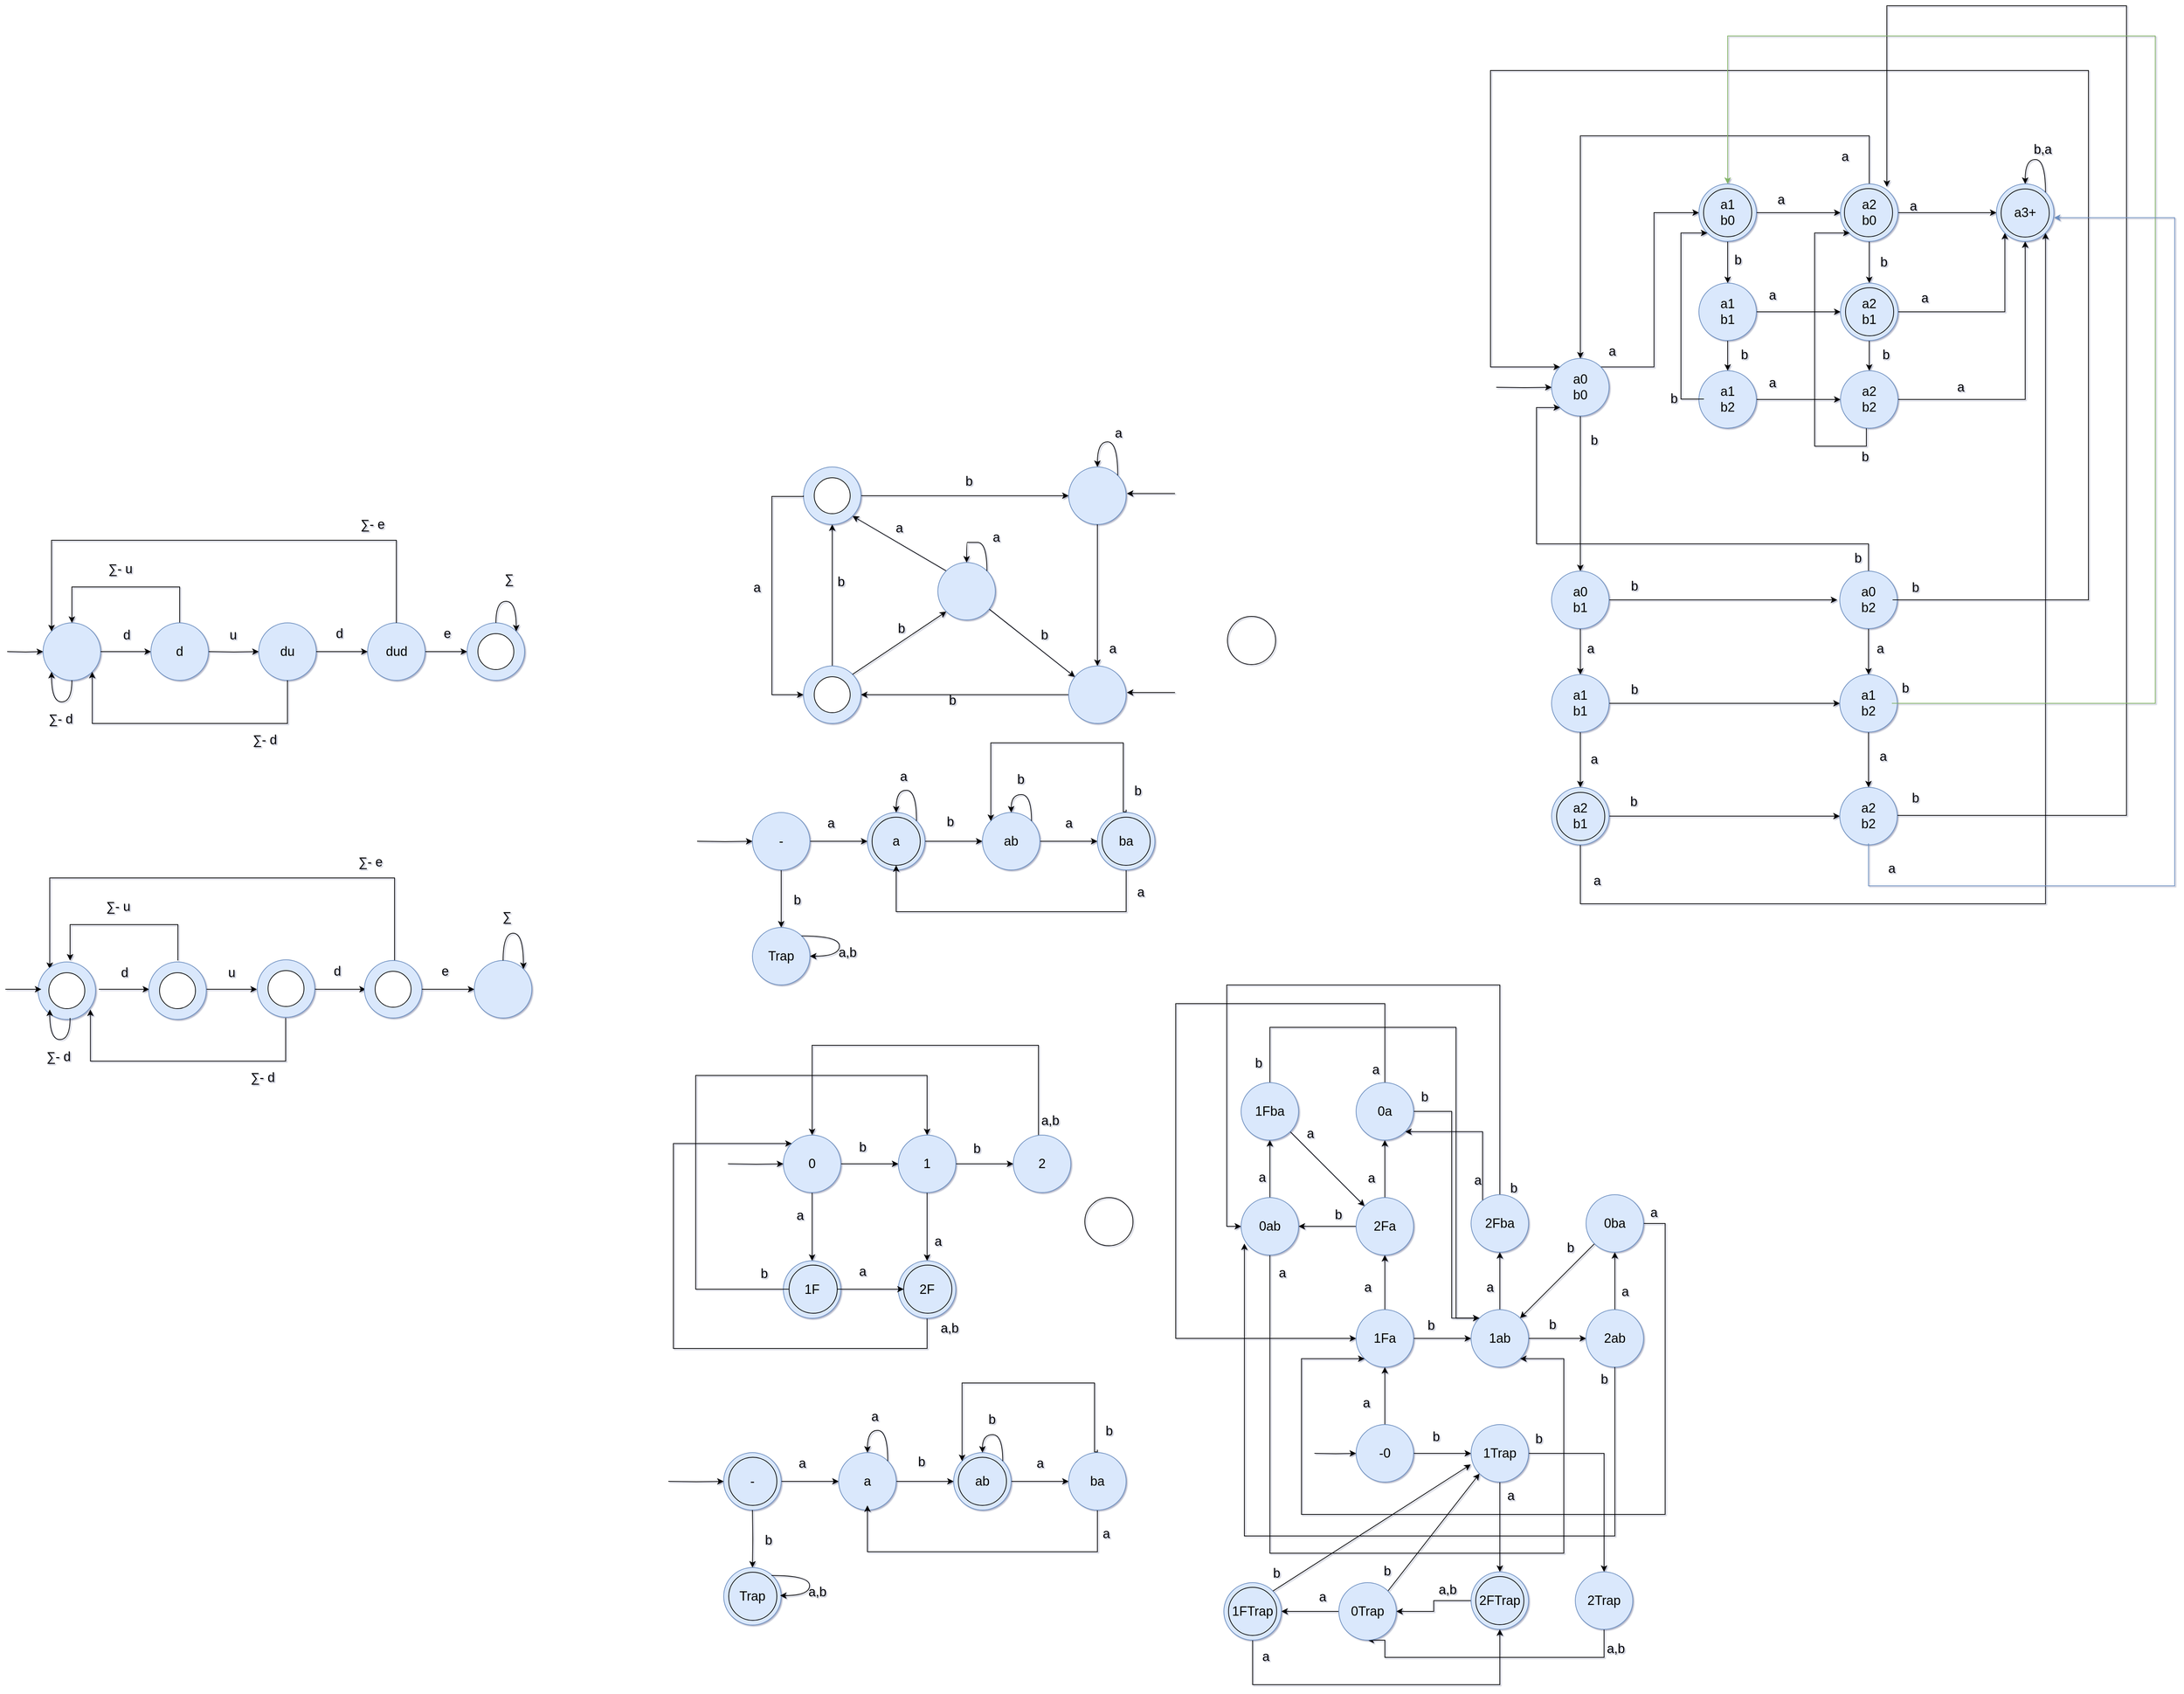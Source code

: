 <mxfile version="24.0.7" type="github">
  <diagram id="prtHgNgQTEPvFCAcTncT" name="Page-1">
    <mxGraphModel dx="1045" dy="1980" grid="0" gridSize="15" guides="1" tooltips="1" connect="1" arrows="1" fold="1" page="0" pageScale="1" pageWidth="827" pageHeight="1169" math="0" shadow="1">
      <root>
        <mxCell id="0" />
        <mxCell id="1" parent="0" />
        <mxCell id="mm9sd67sM0A_G5Sb0UkS-7" style="edgeStyle=orthogonalEdgeStyle;rounded=0;orthogonalLoop=1;jettySize=auto;html=1;entryX=0;entryY=0.5;entryDx=0;entryDy=0;fontSize=18;" parent="1" target="mm9sd67sM0A_G5Sb0UkS-6" edge="1">
          <mxGeometry relative="1" as="geometry">
            <mxPoint x="64" y="361" as="targetPoint" />
            <mxPoint x="54" y="361" as="sourcePoint" />
          </mxGeometry>
        </mxCell>
        <mxCell id="mm9sd67sM0A_G5Sb0UkS-6" value="" style="ellipse;whiteSpace=wrap;html=1;aspect=fixed;hachureGap=4;fillColor=#dae8fc;strokeColor=#6c8ebf;rounded=0;fontSize=18;" parent="1" vertex="1">
          <mxGeometry x="104" y="321" width="80" height="80" as="geometry" />
        </mxCell>
        <mxCell id="mm9sd67sM0A_G5Sb0UkS-9" style="edgeStyle=orthogonalEdgeStyle;rounded=0;orthogonalLoop=1;jettySize=auto;html=1;exitX=1;exitY=0.5;exitDx=0;exitDy=0;entryX=0;entryY=0.5;entryDx=0;entryDy=0;fontSize=18;" parent="1" source="mm9sd67sM0A_G5Sb0UkS-6" target="mm9sd67sM0A_G5Sb0UkS-8" edge="1">
          <mxGeometry relative="1" as="geometry" />
        </mxCell>
        <mxCell id="mm9sd67sM0A_G5Sb0UkS-20" style="edgeStyle=orthogonalEdgeStyle;rounded=0;orthogonalLoop=1;jettySize=auto;html=1;exitX=1;exitY=0.5;exitDx=0;exitDy=0;entryX=0;entryY=0.5;entryDx=0;entryDy=0;fontSize=18;" parent="1" target="mm9sd67sM0A_G5Sb0UkS-22" edge="1">
          <mxGeometry relative="1" as="geometry">
            <mxPoint x="334" y="361" as="sourcePoint" />
          </mxGeometry>
        </mxCell>
        <mxCell id="mm9sd67sM0A_G5Sb0UkS-21" value="" style="group;fontSize=18;" parent="1" vertex="1" connectable="0">
          <mxGeometry x="404" y="321" width="80" height="80" as="geometry" />
        </mxCell>
        <mxCell id="mm9sd67sM0A_G5Sb0UkS-22" value="du" style="ellipse;whiteSpace=wrap;html=1;aspect=fixed;hachureGap=4;fillColor=#dae8fc;strokeColor=#6c8ebf;rounded=0;fontSize=18;" parent="mm9sd67sM0A_G5Sb0UkS-21" vertex="1">
          <mxGeometry width="80" height="80" as="geometry" />
        </mxCell>
        <mxCell id="mm9sd67sM0A_G5Sb0UkS-23" value="u" style="text;html=1;align=center;verticalAlign=middle;resizable=0;points=[];autosize=1;strokeColor=none;fillColor=none;fontSize=18;" parent="1" vertex="1">
          <mxGeometry x="345.5" y="315" width="45" height="45" as="geometry" />
        </mxCell>
        <mxCell id="mm9sd67sM0A_G5Sb0UkS-24" value="" style="group;fontSize=18;" parent="1" vertex="1" connectable="0">
          <mxGeometry x="555.5" y="321" width="80" height="80" as="geometry" />
        </mxCell>
        <mxCell id="mm9sd67sM0A_G5Sb0UkS-31" style="edgeStyle=orthogonalEdgeStyle;rounded=0;orthogonalLoop=1;jettySize=auto;html=1;exitX=1;exitY=0.5;exitDx=0;exitDy=0;fontSize=18;" parent="mm9sd67sM0A_G5Sb0UkS-24" source="mm9sd67sM0A_G5Sb0UkS-25" edge="1">
          <mxGeometry relative="1" as="geometry">
            <mxPoint x="138.5" y="40" as="targetPoint" />
          </mxGeometry>
        </mxCell>
        <mxCell id="mm9sd67sM0A_G5Sb0UkS-25" value="dud" style="ellipse;whiteSpace=wrap;html=1;aspect=fixed;hachureGap=4;fillColor=#dae8fc;strokeColor=#6c8ebf;rounded=0;fontSize=18;" parent="mm9sd67sM0A_G5Sb0UkS-24" vertex="1">
          <mxGeometry width="80" height="80" as="geometry" />
        </mxCell>
        <mxCell id="mm9sd67sM0A_G5Sb0UkS-27" style="edgeStyle=orthogonalEdgeStyle;rounded=0;orthogonalLoop=1;jettySize=auto;html=1;exitX=1;exitY=0.5;exitDx=0;exitDy=0;entryX=0;entryY=0.5;entryDx=0;entryDy=0;fontSize=18;" parent="1" source="mm9sd67sM0A_G5Sb0UkS-22" target="mm9sd67sM0A_G5Sb0UkS-25" edge="1">
          <mxGeometry relative="1" as="geometry" />
        </mxCell>
        <mxCell id="mm9sd67sM0A_G5Sb0UkS-28" value="d" style="text;html=1;align=center;verticalAlign=middle;resizable=0;points=[];autosize=1;strokeColor=none;fillColor=none;fontSize=18;" parent="1" vertex="1">
          <mxGeometry x="493" y="313" width="45" height="45" as="geometry" />
        </mxCell>
        <mxCell id="mm9sd67sM0A_G5Sb0UkS-32" value="e" style="text;html=1;align=center;verticalAlign=middle;resizable=0;points=[];autosize=1;strokeColor=none;fillColor=none;fontSize=18;" parent="1" vertex="1">
          <mxGeometry x="643" y="313" width="45" height="45" as="geometry" />
        </mxCell>
        <mxCell id="mm9sd67sM0A_G5Sb0UkS-35" value="" style="ellipse;whiteSpace=wrap;html=1;aspect=fixed;hachureGap=4;fillColor=#dae8fc;strokeColor=#6c8ebf;rounded=0;fontSize=18;" parent="1" vertex="1">
          <mxGeometry x="694" y="321" width="80" height="80" as="geometry" />
        </mxCell>
        <mxCell id="mm9sd67sM0A_G5Sb0UkS-36" value="" style="ellipse;whiteSpace=wrap;html=1;aspect=fixed;hachureGap=4;rounded=0;fontSize=18;" parent="1" vertex="1">
          <mxGeometry x="709" y="336" width="50" height="50" as="geometry" />
        </mxCell>
        <mxCell id="mm9sd67sM0A_G5Sb0UkS-37" style="edgeStyle=orthogonalEdgeStyle;rounded=0;orthogonalLoop=1;jettySize=auto;html=1;exitX=0.5;exitY=0;exitDx=0;exitDy=0;entryX=0.5;entryY=0;entryDx=0;entryDy=0;fontSize=18;" parent="1" source="mm9sd67sM0A_G5Sb0UkS-8" target="mm9sd67sM0A_G5Sb0UkS-6" edge="1">
          <mxGeometry relative="1" as="geometry">
            <Array as="points">
              <mxPoint x="294" y="271" />
              <mxPoint x="144" y="271" />
            </Array>
          </mxGeometry>
        </mxCell>
        <mxCell id="mm9sd67sM0A_G5Sb0UkS-38" style="edgeStyle=orthogonalEdgeStyle;rounded=0;orthogonalLoop=1;jettySize=auto;html=1;exitX=0.5;exitY=1;exitDx=0;exitDy=0;entryX=0;entryY=1;entryDx=0;entryDy=0;curved=1;fontSize=18;" parent="1" source="mm9sd67sM0A_G5Sb0UkS-6" target="mm9sd67sM0A_G5Sb0UkS-6" edge="1">
          <mxGeometry relative="1" as="geometry">
            <Array as="points">
              <mxPoint x="144" y="431" />
              <mxPoint x="116" y="431" />
            </Array>
          </mxGeometry>
        </mxCell>
        <mxCell id="mm9sd67sM0A_G5Sb0UkS-39" style="edgeStyle=orthogonalEdgeStyle;rounded=0;orthogonalLoop=1;jettySize=auto;html=1;exitX=0.5;exitY=0;exitDx=0;exitDy=0;entryX=1;entryY=0;entryDx=0;entryDy=0;curved=1;fontSize=18;" parent="1" source="mm9sd67sM0A_G5Sb0UkS-35" target="mm9sd67sM0A_G5Sb0UkS-35" edge="1">
          <mxGeometry relative="1" as="geometry">
            <Array as="points">
              <mxPoint x="734" y="291" />
              <mxPoint x="762" y="291" />
            </Array>
          </mxGeometry>
        </mxCell>
        <mxCell id="mm9sd67sM0A_G5Sb0UkS-40" value="∑" style="text;html=1;align=center;verticalAlign=middle;resizable=0;points=[];autosize=1;strokeColor=none;fillColor=none;fontSize=18;" parent="1" vertex="1">
          <mxGeometry x="729" y="237" width="45" height="45" as="geometry" />
        </mxCell>
        <mxCell id="mm9sd67sM0A_G5Sb0UkS-42" value="∑- u" style="text;html=1;align=center;verticalAlign=middle;resizable=0;points=[];autosize=1;strokeColor=none;fillColor=none;strokeWidth=1;fontSize=18;" parent="1" vertex="1">
          <mxGeometry x="173" y="223" width="75" height="45" as="geometry" />
        </mxCell>
        <mxCell id="mm9sd67sM0A_G5Sb0UkS-11" value="" style="group;fontSize=18;" parent="1" vertex="1" connectable="0">
          <mxGeometry x="254" y="321" width="80" height="80" as="geometry" />
        </mxCell>
        <mxCell id="mm9sd67sM0A_G5Sb0UkS-8" value="d" style="ellipse;whiteSpace=wrap;html=1;aspect=fixed;hachureGap=4;fillColor=#dae8fc;strokeColor=#6c8ebf;rounded=0;fontSize=18;" parent="mm9sd67sM0A_G5Sb0UkS-11" vertex="1">
          <mxGeometry width="80" height="80" as="geometry" />
        </mxCell>
        <mxCell id="mm9sd67sM0A_G5Sb0UkS-14" value="d" style="text;html=1;align=center;verticalAlign=middle;resizable=0;points=[];autosize=1;strokeColor=none;fillColor=none;fontSize=18;" parent="1" vertex="1">
          <mxGeometry x="197" y="315" width="45" height="45" as="geometry" />
        </mxCell>
        <mxCell id="mm9sd67sM0A_G5Sb0UkS-44" value="∑- d" style="text;html=1;align=center;verticalAlign=middle;resizable=0;points=[];autosize=1;strokeColor=none;fillColor=none;fontSize=18;" parent="1" vertex="1">
          <mxGeometry x="90" y="432" width="75" height="45" as="geometry" />
        </mxCell>
        <mxCell id="M_DK1BdY7dgoIv5enWq1-1" style="edgeStyle=orthogonalEdgeStyle;rounded=0;orthogonalLoop=1;jettySize=auto;html=1;exitX=0.5;exitY=1;exitDx=0;exitDy=0;entryX=1;entryY=1;entryDx=0;entryDy=0;" parent="1" source="mm9sd67sM0A_G5Sb0UkS-22" target="mm9sd67sM0A_G5Sb0UkS-6" edge="1">
          <mxGeometry relative="1" as="geometry">
            <Array as="points">
              <mxPoint x="444" y="461" />
              <mxPoint x="172" y="461" />
            </Array>
          </mxGeometry>
        </mxCell>
        <mxCell id="M_DK1BdY7dgoIv5enWq1-2" value="∑- d" style="text;html=1;align=center;verticalAlign=middle;resizable=0;points=[];autosize=1;strokeColor=none;fillColor=none;fontSize=18;" parent="1" vertex="1">
          <mxGeometry x="374" y="461" width="75" height="45" as="geometry" />
        </mxCell>
        <mxCell id="M_DK1BdY7dgoIv5enWq1-3" style="edgeStyle=orthogonalEdgeStyle;rounded=0;orthogonalLoop=1;jettySize=auto;html=1;exitX=0.5;exitY=0;exitDx=0;exitDy=0;entryX=0;entryY=0;entryDx=0;entryDy=0;" parent="1" source="mm9sd67sM0A_G5Sb0UkS-25" target="mm9sd67sM0A_G5Sb0UkS-6" edge="1">
          <mxGeometry relative="1" as="geometry">
            <Array as="points">
              <mxPoint x="596" y="206" />
              <mxPoint x="116" y="206" />
            </Array>
          </mxGeometry>
        </mxCell>
        <mxCell id="M_DK1BdY7dgoIv5enWq1-4" value="∑- e" style="text;html=1;align=center;verticalAlign=middle;resizable=0;points=[];autosize=1;strokeColor=none;fillColor=none;fontSize=18;" parent="1" vertex="1">
          <mxGeometry x="524" y="161" width="75" height="45" as="geometry" />
        </mxCell>
        <mxCell id="M_DK1BdY7dgoIv5enWq1-35" style="edgeStyle=orthogonalEdgeStyle;rounded=0;orthogonalLoop=1;jettySize=auto;html=1;exitX=1;exitY=0.5;exitDx=0;exitDy=0;entryX=0;entryY=0.5;entryDx=0;entryDy=0;fontSize=18;" parent="1" edge="1">
          <mxGeometry relative="1" as="geometry">
            <mxPoint x="181.5" y="831" as="sourcePoint" />
            <mxPoint x="251.5" y="831" as="targetPoint" />
          </mxGeometry>
        </mxCell>
        <mxCell id="M_DK1BdY7dgoIv5enWq1-36" style="edgeStyle=orthogonalEdgeStyle;rounded=0;orthogonalLoop=1;jettySize=auto;html=1;exitX=1;exitY=0.5;exitDx=0;exitDy=0;entryX=0;entryY=0.5;entryDx=0;entryDy=0;fontSize=18;" parent="1" edge="1">
          <mxGeometry relative="1" as="geometry">
            <mxPoint x="331.5" y="831" as="sourcePoint" />
            <mxPoint x="401.5" y="831" as="targetPoint" />
          </mxGeometry>
        </mxCell>
        <mxCell id="M_DK1BdY7dgoIv5enWq1-39" value="u" style="text;html=1;align=center;verticalAlign=middle;resizable=0;points=[];autosize=1;strokeColor=none;fillColor=none;fontSize=18;" parent="1" vertex="1">
          <mxGeometry x="343" y="785" width="45" height="45" as="geometry" />
        </mxCell>
        <mxCell id="M_DK1BdY7dgoIv5enWq1-43" style="edgeStyle=orthogonalEdgeStyle;rounded=0;orthogonalLoop=1;jettySize=auto;html=1;exitX=1;exitY=0.5;exitDx=0;exitDy=0;entryX=0;entryY=0.5;entryDx=0;entryDy=0;fontSize=18;" parent="1" edge="1">
          <mxGeometry relative="1" as="geometry">
            <mxPoint x="481.5" y="831" as="sourcePoint" />
            <mxPoint x="553" y="831" as="targetPoint" />
          </mxGeometry>
        </mxCell>
        <mxCell id="M_DK1BdY7dgoIv5enWq1-44" value="d" style="text;html=1;align=center;verticalAlign=middle;resizable=0;points=[];autosize=1;strokeColor=none;fillColor=none;fontSize=18;" parent="1" vertex="1">
          <mxGeometry x="490.5" y="783" width="45" height="45" as="geometry" />
        </mxCell>
        <mxCell id="M_DK1BdY7dgoIv5enWq1-45" value="e" style="text;html=1;align=center;verticalAlign=middle;resizable=0;points=[];autosize=1;strokeColor=none;fillColor=none;fontSize=18;" parent="1" vertex="1">
          <mxGeometry x="640.5" y="783" width="45" height="45" as="geometry" />
        </mxCell>
        <mxCell id="M_DK1BdY7dgoIv5enWq1-48" style="edgeStyle=orthogonalEdgeStyle;rounded=0;orthogonalLoop=1;jettySize=auto;html=1;exitX=0.5;exitY=0;exitDx=0;exitDy=0;entryX=0.5;entryY=0;entryDx=0;entryDy=0;fontSize=18;" parent="1" edge="1">
          <mxGeometry relative="1" as="geometry">
            <Array as="points">
              <mxPoint x="291.5" y="741" />
              <mxPoint x="141.5" y="741" />
            </Array>
            <mxPoint x="291.5" y="791" as="sourcePoint" />
            <mxPoint x="141.5" y="791" as="targetPoint" />
          </mxGeometry>
        </mxCell>
        <mxCell id="M_DK1BdY7dgoIv5enWq1-51" value="∑" style="text;html=1;align=center;verticalAlign=middle;resizable=0;points=[];autosize=1;strokeColor=none;fillColor=none;fontSize=18;" parent="1" vertex="1">
          <mxGeometry x="726.5" y="707" width="45" height="45" as="geometry" />
        </mxCell>
        <mxCell id="M_DK1BdY7dgoIv5enWq1-52" value="∑- u" style="text;html=1;align=center;verticalAlign=middle;resizable=0;points=[];autosize=1;strokeColor=none;fillColor=none;strokeWidth=1;fontSize=18;" parent="1" vertex="1">
          <mxGeometry x="170.5" y="693" width="75" height="45" as="geometry" />
        </mxCell>
        <mxCell id="M_DK1BdY7dgoIv5enWq1-55" value="d" style="text;html=1;align=center;verticalAlign=middle;resizable=0;points=[];autosize=1;strokeColor=none;fillColor=none;fontSize=18;" parent="1" vertex="1">
          <mxGeometry x="194.5" y="785" width="45" height="45" as="geometry" />
        </mxCell>
        <mxCell id="M_DK1BdY7dgoIv5enWq1-56" value="∑- d" style="text;html=1;align=center;verticalAlign=middle;resizable=0;points=[];autosize=1;strokeColor=none;fillColor=none;fontSize=18;" parent="1" vertex="1">
          <mxGeometry x="87.5" y="902" width="75" height="45" as="geometry" />
        </mxCell>
        <mxCell id="M_DK1BdY7dgoIv5enWq1-57" style="edgeStyle=orthogonalEdgeStyle;rounded=0;orthogonalLoop=1;jettySize=auto;html=1;exitX=0.5;exitY=1;exitDx=0;exitDy=0;entryX=1;entryY=1;entryDx=0;entryDy=0;" parent="1" edge="1">
          <mxGeometry relative="1" as="geometry">
            <Array as="points">
              <mxPoint x="441.5" y="931" />
              <mxPoint x="169.5" y="931" />
            </Array>
            <mxPoint x="441.5" y="871" as="sourcePoint" />
            <mxPoint x="169.784" y="859.284" as="targetPoint" />
          </mxGeometry>
        </mxCell>
        <mxCell id="M_DK1BdY7dgoIv5enWq1-58" value="∑- d" style="text;html=1;align=center;verticalAlign=middle;resizable=0;points=[];autosize=1;strokeColor=none;fillColor=none;fontSize=18;" parent="1" vertex="1">
          <mxGeometry x="371.5" y="931" width="75" height="45" as="geometry" />
        </mxCell>
        <mxCell id="M_DK1BdY7dgoIv5enWq1-59" style="edgeStyle=orthogonalEdgeStyle;rounded=0;orthogonalLoop=1;jettySize=auto;html=1;exitX=0.5;exitY=0;exitDx=0;exitDy=0;entryX=0;entryY=0;entryDx=0;entryDy=0;" parent="1" edge="1">
          <mxGeometry relative="1" as="geometry">
            <Array as="points">
              <mxPoint x="593.5" y="676" />
              <mxPoint x="113.5" y="676" />
            </Array>
            <mxPoint x="593" y="791" as="sourcePoint" />
            <mxPoint x="113.216" y="802.716" as="targetPoint" />
          </mxGeometry>
        </mxCell>
        <mxCell id="M_DK1BdY7dgoIv5enWq1-60" value="∑- e" style="text;html=1;align=center;verticalAlign=middle;resizable=0;points=[];autosize=1;strokeColor=none;fillColor=none;fontSize=18;" parent="1" vertex="1">
          <mxGeometry x="521.5" y="631" width="75" height="45" as="geometry" />
        </mxCell>
        <mxCell id="M_DK1BdY7dgoIv5enWq1-65" value="" style="group" parent="1" vertex="1" connectable="0">
          <mxGeometry x="551" y="791" width="80" height="80" as="geometry" />
        </mxCell>
        <mxCell id="M_DK1BdY7dgoIv5enWq1-66" value="" style="ellipse;whiteSpace=wrap;html=1;aspect=fixed;hachureGap=4;fillColor=#dae8fc;strokeColor=#6c8ebf;rounded=0;fontSize=18;" parent="M_DK1BdY7dgoIv5enWq1-65" vertex="1">
          <mxGeometry width="80" height="80" as="geometry" />
        </mxCell>
        <mxCell id="M_DK1BdY7dgoIv5enWq1-67" value="" style="ellipse;whiteSpace=wrap;html=1;aspect=fixed;hachureGap=4;rounded=0;fontSize=18;" parent="M_DK1BdY7dgoIv5enWq1-65" vertex="1">
          <mxGeometry x="15" y="15" width="50" height="50" as="geometry" />
        </mxCell>
        <mxCell id="M_DK1BdY7dgoIv5enWq1-69" value="" style="group" parent="1" vertex="1" connectable="0">
          <mxGeometry x="402" y="790" width="80" height="80" as="geometry" />
        </mxCell>
        <mxCell id="M_DK1BdY7dgoIv5enWq1-70" value="" style="ellipse;whiteSpace=wrap;html=1;aspect=fixed;hachureGap=4;fillColor=#dae8fc;strokeColor=#6c8ebf;rounded=0;fontSize=18;" parent="M_DK1BdY7dgoIv5enWq1-69" vertex="1">
          <mxGeometry width="80" height="80" as="geometry" />
        </mxCell>
        <mxCell id="M_DK1BdY7dgoIv5enWq1-71" value="" style="ellipse;whiteSpace=wrap;html=1;aspect=fixed;hachureGap=4;rounded=0;fontSize=18;" parent="M_DK1BdY7dgoIv5enWq1-69" vertex="1">
          <mxGeometry x="15" y="15" width="50" height="50" as="geometry" />
        </mxCell>
        <mxCell id="M_DK1BdY7dgoIv5enWq1-72" value="" style="group" parent="1" vertex="1" connectable="0">
          <mxGeometry x="251" y="793" width="80" height="80" as="geometry" />
        </mxCell>
        <mxCell id="M_DK1BdY7dgoIv5enWq1-73" value="" style="ellipse;whiteSpace=wrap;html=1;aspect=fixed;hachureGap=4;fillColor=#dae8fc;strokeColor=#6c8ebf;rounded=0;fontSize=18;" parent="M_DK1BdY7dgoIv5enWq1-72" vertex="1">
          <mxGeometry width="80" height="80" as="geometry" />
        </mxCell>
        <mxCell id="M_DK1BdY7dgoIv5enWq1-74" value="" style="ellipse;whiteSpace=wrap;html=1;aspect=fixed;hachureGap=4;rounded=0;fontSize=18;" parent="M_DK1BdY7dgoIv5enWq1-72" vertex="1">
          <mxGeometry x="15" y="15" width="50" height="50" as="geometry" />
        </mxCell>
        <mxCell id="M_DK1BdY7dgoIv5enWq1-75" value="" style="group" parent="1" vertex="1" connectable="0">
          <mxGeometry x="97" y="793" width="80" height="80" as="geometry" />
        </mxCell>
        <mxCell id="M_DK1BdY7dgoIv5enWq1-76" value="" style="ellipse;whiteSpace=wrap;html=1;aspect=fixed;hachureGap=4;fillColor=#dae8fc;strokeColor=#6c8ebf;rounded=0;fontSize=18;" parent="M_DK1BdY7dgoIv5enWq1-75" vertex="1">
          <mxGeometry width="80" height="80" as="geometry" />
        </mxCell>
        <mxCell id="M_DK1BdY7dgoIv5enWq1-77" value="" style="ellipse;whiteSpace=wrap;html=1;aspect=fixed;hachureGap=4;rounded=0;fontSize=18;" parent="M_DK1BdY7dgoIv5enWq1-75" vertex="1">
          <mxGeometry x="15" y="15" width="50" height="50" as="geometry" />
        </mxCell>
        <mxCell id="M_DK1BdY7dgoIv5enWq1-49" style="edgeStyle=orthogonalEdgeStyle;rounded=0;orthogonalLoop=1;jettySize=auto;html=1;exitX=0.5;exitY=1;exitDx=0;exitDy=0;entryX=0;entryY=1;entryDx=0;entryDy=0;curved=1;fontSize=18;" parent="1" edge="1">
          <mxGeometry relative="1" as="geometry">
            <Array as="points">
              <mxPoint x="141.5" y="901" />
              <mxPoint x="113.5" y="901" />
            </Array>
            <mxPoint x="141.5" y="871" as="sourcePoint" />
            <mxPoint x="113.216" y="859.284" as="targetPoint" />
          </mxGeometry>
        </mxCell>
        <mxCell id="M_DK1BdY7dgoIv5enWq1-33" style="edgeStyle=orthogonalEdgeStyle;rounded=0;orthogonalLoop=1;jettySize=auto;html=1;entryX=0;entryY=0.5;entryDx=0;entryDy=0;fontSize=18;" parent="1" edge="1">
          <mxGeometry relative="1" as="geometry">
            <mxPoint x="101.5" y="831" as="targetPoint" />
            <mxPoint x="51.5" y="831" as="sourcePoint" />
          </mxGeometry>
        </mxCell>
        <mxCell id="M_DK1BdY7dgoIv5enWq1-78" value="" style="ellipse;whiteSpace=wrap;html=1;aspect=fixed;hachureGap=4;fillColor=#dae8fc;strokeColor=#6c8ebf;rounded=0;fontSize=18;" parent="1" vertex="1">
          <mxGeometry x="704" y="791" width="80" height="80" as="geometry" />
        </mxCell>
        <mxCell id="M_DK1BdY7dgoIv5enWq1-79" style="edgeStyle=orthogonalEdgeStyle;rounded=0;orthogonalLoop=1;jettySize=auto;html=1;exitX=1;exitY=0.5;exitDx=0;exitDy=0;entryX=0;entryY=0.5;entryDx=0;entryDy=0;" parent="1" source="M_DK1BdY7dgoIv5enWq1-66" target="M_DK1BdY7dgoIv5enWq1-78" edge="1">
          <mxGeometry relative="1" as="geometry" />
        </mxCell>
        <mxCell id="M_DK1BdY7dgoIv5enWq1-80" style="edgeStyle=orthogonalEdgeStyle;rounded=0;orthogonalLoop=1;jettySize=auto;html=1;exitX=0.5;exitY=0;exitDx=0;exitDy=0;entryX=1;entryY=0;entryDx=0;entryDy=0;curved=1;" parent="1" source="M_DK1BdY7dgoIv5enWq1-78" target="M_DK1BdY7dgoIv5enWq1-78" edge="1">
          <mxGeometry relative="1" as="geometry">
            <Array as="points">
              <mxPoint x="744" y="753" />
              <mxPoint x="772" y="753" />
            </Array>
          </mxGeometry>
        </mxCell>
        <mxCell id="d25zeLT_CCKNkkWwXjsE-8" value="" style="edgeStyle=orthogonalEdgeStyle;rounded=0;orthogonalLoop=1;jettySize=auto;html=1;exitX=1;exitY=0.5;exitDx=0;exitDy=0;" parent="1" source="d25zeLT_CCKNkkWwXjsE-9" target="d25zeLT_CCKNkkWwXjsE-2" edge="1">
          <mxGeometry relative="1" as="geometry">
            <mxPoint x="1451" y="144" as="sourcePoint" />
          </mxGeometry>
        </mxCell>
        <mxCell id="d25zeLT_CCKNkkWwXjsE-2" value="" style="ellipse;whiteSpace=wrap;html=1;aspect=fixed;hachureGap=4;fillColor=#dae8fc;strokeColor=#6c8ebf;rounded=0;fontSize=18;" parent="1" vertex="1">
          <mxGeometry x="1531" y="104" width="80" height="80" as="geometry" />
        </mxCell>
        <mxCell id="d25zeLT_CCKNkkWwXjsE-6" style="edgeStyle=orthogonalEdgeStyle;rounded=0;orthogonalLoop=1;jettySize=auto;html=1;fontSize=18;" parent="1" edge="1">
          <mxGeometry relative="1" as="geometry">
            <mxPoint x="1612" y="141" as="targetPoint" />
            <mxPoint x="1679" y="141" as="sourcePoint" />
          </mxGeometry>
        </mxCell>
        <mxCell id="d25zeLT_CCKNkkWwXjsE-21" style="rounded=0;orthogonalLoop=1;jettySize=auto;html=1;exitX=0;exitY=0;exitDx=0;exitDy=0;entryX=1;entryY=1;entryDx=0;entryDy=0;" parent="1" source="d25zeLT_CCKNkkWwXjsE-17" target="d25zeLT_CCKNkkWwXjsE-9" edge="1">
          <mxGeometry relative="1" as="geometry" />
        </mxCell>
        <mxCell id="d25zeLT_CCKNkkWwXjsE-27" style="edgeStyle=orthogonalEdgeStyle;rounded=0;orthogonalLoop=1;jettySize=auto;html=1;exitX=0.5;exitY=0;exitDx=0;exitDy=0;" parent="1" source="d25zeLT_CCKNkkWwXjsE-14" target="d25zeLT_CCKNkkWwXjsE-9" edge="1">
          <mxGeometry relative="1" as="geometry" />
        </mxCell>
        <mxCell id="d25zeLT_CCKNkkWwXjsE-9" value="" style="ellipse;whiteSpace=wrap;html=1;aspect=fixed;hachureGap=4;fillColor=#dae8fc;strokeColor=#6c8ebf;rounded=0;fontSize=18;" parent="1" vertex="1">
          <mxGeometry x="1162" y="104" width="80" height="80" as="geometry" />
        </mxCell>
        <mxCell id="d25zeLT_CCKNkkWwXjsE-10" value="" style="ellipse;whiteSpace=wrap;html=1;aspect=fixed;hachureGap=4;rounded=0;fontSize=18;" parent="1" vertex="1">
          <mxGeometry x="1177" y="119" width="50" height="50" as="geometry" />
        </mxCell>
        <mxCell id="d25zeLT_CCKNkkWwXjsE-18" value="" style="rounded=0;orthogonalLoop=1;jettySize=auto;html=1;" parent="1" source="d25zeLT_CCKNkkWwXjsE-17" target="d25zeLT_CCKNkkWwXjsE-12" edge="1">
          <mxGeometry relative="1" as="geometry" />
        </mxCell>
        <mxCell id="d25zeLT_CCKNkkWwXjsE-23" style="edgeStyle=orthogonalEdgeStyle;rounded=0;orthogonalLoop=1;jettySize=auto;html=1;" parent="1" source="d25zeLT_CCKNkkWwXjsE-2" target="d25zeLT_CCKNkkWwXjsE-12" edge="1">
          <mxGeometry relative="1" as="geometry" />
        </mxCell>
        <mxCell id="d25zeLT_CCKNkkWwXjsE-43" style="edgeStyle=orthogonalEdgeStyle;rounded=0;orthogonalLoop=1;jettySize=auto;html=1;fontFamily=Helvetica;fontSize=18;fontColor=default;" parent="1" source="d25zeLT_CCKNkkWwXjsE-12" target="d25zeLT_CCKNkkWwXjsE-14" edge="1">
          <mxGeometry relative="1" as="geometry" />
        </mxCell>
        <mxCell id="d25zeLT_CCKNkkWwXjsE-12" value="" style="ellipse;whiteSpace=wrap;html=1;aspect=fixed;hachureGap=4;fillColor=#dae8fc;strokeColor=#6c8ebf;rounded=0;fontSize=18;" parent="1" vertex="1">
          <mxGeometry x="1531" y="381" width="80" height="80" as="geometry" />
        </mxCell>
        <mxCell id="d25zeLT_CCKNkkWwXjsE-13" style="edgeStyle=orthogonalEdgeStyle;rounded=0;orthogonalLoop=1;jettySize=auto;html=1;fontSize=18;" parent="1" edge="1">
          <mxGeometry relative="1" as="geometry">
            <mxPoint x="1612" y="418" as="targetPoint" />
            <mxPoint x="1679" y="418" as="sourcePoint" />
          </mxGeometry>
        </mxCell>
        <mxCell id="d25zeLT_CCKNkkWwXjsE-28" style="edgeStyle=orthogonalEdgeStyle;rounded=0;orthogonalLoop=1;jettySize=auto;html=1;exitX=0;exitY=0.5;exitDx=0;exitDy=0;" parent="1" source="d25zeLT_CCKNkkWwXjsE-9" target="d25zeLT_CCKNkkWwXjsE-14" edge="1">
          <mxGeometry relative="1" as="geometry">
            <Array as="points">
              <mxPoint x="1118" y="145" />
              <mxPoint x="1118" y="421" />
            </Array>
          </mxGeometry>
        </mxCell>
        <mxCell id="d25zeLT_CCKNkkWwXjsE-14" value="" style="ellipse;whiteSpace=wrap;html=1;aspect=fixed;hachureGap=4;fillColor=#dae8fc;strokeColor=#6c8ebf;rounded=0;fontSize=18;" parent="1" vertex="1">
          <mxGeometry x="1162" y="381" width="80" height="80" as="geometry" />
        </mxCell>
        <mxCell id="d25zeLT_CCKNkkWwXjsE-15" value="" style="ellipse;whiteSpace=wrap;html=1;aspect=fixed;hachureGap=4;rounded=0;fontSize=18;" parent="1" vertex="1">
          <mxGeometry x="1177" y="396" width="50" height="50" as="geometry" />
        </mxCell>
        <mxCell id="d25zeLT_CCKNkkWwXjsE-22" style="rounded=0;orthogonalLoop=1;jettySize=auto;html=1;exitX=1;exitY=0;exitDx=0;exitDy=0;entryX=0;entryY=1;entryDx=0;entryDy=0;" parent="1" source="d25zeLT_CCKNkkWwXjsE-14" target="d25zeLT_CCKNkkWwXjsE-17" edge="1">
          <mxGeometry relative="1" as="geometry" />
        </mxCell>
        <mxCell id="d25zeLT_CCKNkkWwXjsE-17" value="" style="ellipse;whiteSpace=wrap;html=1;aspect=fixed;hachureGap=4;fillColor=#dae8fc;strokeColor=#6c8ebf;rounded=0;fontSize=18;" parent="1" vertex="1">
          <mxGeometry x="1349" y="237" width="80" height="80" as="geometry" />
        </mxCell>
        <mxCell id="d25zeLT_CCKNkkWwXjsE-19" style="edgeStyle=orthogonalEdgeStyle;rounded=0;orthogonalLoop=1;jettySize=auto;html=1;exitX=1;exitY=0;exitDx=0;exitDy=0;entryX=0.5;entryY=0;entryDx=0;entryDy=0;curved=1;" parent="1" source="d25zeLT_CCKNkkWwXjsE-17" target="d25zeLT_CCKNkkWwXjsE-17" edge="1">
          <mxGeometry relative="1" as="geometry">
            <Array as="points">
              <mxPoint x="1391" y="209" />
              <mxPoint x="1363" y="209" />
            </Array>
          </mxGeometry>
        </mxCell>
        <mxCell id="d25zeLT_CCKNkkWwXjsE-24" style="edgeStyle=orthogonalEdgeStyle;rounded=0;orthogonalLoop=1;jettySize=auto;html=1;exitX=1;exitY=0;exitDx=0;exitDy=0;entryX=0.5;entryY=0;entryDx=0;entryDy=0;curved=1;" parent="1" source="d25zeLT_CCKNkkWwXjsE-2" target="d25zeLT_CCKNkkWwXjsE-2" edge="1">
          <mxGeometry relative="1" as="geometry">
            <Array as="points">
              <mxPoint x="1599" y="69" />
              <mxPoint x="1571" y="69" />
            </Array>
          </mxGeometry>
        </mxCell>
        <mxCell id="d25zeLT_CCKNkkWwXjsE-32" value="&lt;h2&gt;&lt;span style=&quot;font-weight: normal;&quot;&gt;b&lt;/span&gt;&lt;/h2&gt;" style="text;html=1;align=center;verticalAlign=middle;resizable=0;points=[];autosize=1;strokeColor=none;fillColor=none;fontFamily=Helvetica;fontSize=12;fontColor=default;" parent="1" vertex="1">
          <mxGeometry x="1483" y="306" width="28" height="63" as="geometry" />
        </mxCell>
        <mxCell id="d25zeLT_CCKNkkWwXjsE-33" value="a" style="text;html=1;align=center;verticalAlign=middle;resizable=0;points=[];autosize=1;strokeColor=none;fillColor=none;fontFamily=Helvetica;fontSize=18;fontColor=default;" parent="1" vertex="1">
          <mxGeometry x="1416" y="185" width="28" height="34" as="geometry" />
        </mxCell>
        <mxCell id="d25zeLT_CCKNkkWwXjsE-34" value="a" style="text;html=1;align=center;verticalAlign=middle;resizable=0;points=[];autosize=1;strokeColor=none;fillColor=none;fontFamily=Helvetica;fontSize=18;fontColor=default;" parent="1" vertex="1">
          <mxGeometry x="1578" y="340" width="28" height="34" as="geometry" />
        </mxCell>
        <mxCell id="d25zeLT_CCKNkkWwXjsE-35" value="a" style="text;html=1;align=center;verticalAlign=middle;resizable=0;points=[];autosize=1;strokeColor=none;fillColor=none;fontFamily=Helvetica;fontSize=18;fontColor=default;" parent="1" vertex="1">
          <mxGeometry x="1586" y="40" width="28" height="34" as="geometry" />
        </mxCell>
        <mxCell id="d25zeLT_CCKNkkWwXjsE-36" value="b" style="text;html=1;align=center;verticalAlign=middle;resizable=0;points=[];autosize=1;strokeColor=none;fillColor=none;fontFamily=Helvetica;fontSize=18;fontColor=default;" parent="1" vertex="1">
          <mxGeometry x="1378" y="107" width="28" height="34" as="geometry" />
        </mxCell>
        <mxCell id="d25zeLT_CCKNkkWwXjsE-37" value="a" style="text;html=1;align=center;verticalAlign=middle;resizable=0;points=[];autosize=1;strokeColor=none;fillColor=none;fontFamily=Helvetica;fontSize=18;fontColor=default;" parent="1" vertex="1">
          <mxGeometry x="1281" y="172" width="28" height="34" as="geometry" />
        </mxCell>
        <mxCell id="d25zeLT_CCKNkkWwXjsE-38" value="b" style="text;html=1;align=center;verticalAlign=middle;resizable=0;points=[];autosize=1;strokeColor=none;fillColor=none;fontFamily=Helvetica;fontSize=18;fontColor=default;" parent="1" vertex="1">
          <mxGeometry x="1284" y="312" width="28" height="34" as="geometry" />
        </mxCell>
        <mxCell id="d25zeLT_CCKNkkWwXjsE-39" value="b" style="text;html=1;align=center;verticalAlign=middle;resizable=0;points=[];autosize=1;strokeColor=none;fillColor=none;fontFamily=Helvetica;fontSize=18;fontColor=default;" parent="1" vertex="1">
          <mxGeometry x="1200" y="247" width="28" height="34" as="geometry" />
        </mxCell>
        <mxCell id="d25zeLT_CCKNkkWwXjsE-40" value="a" style="text;html=1;align=center;verticalAlign=middle;resizable=0;points=[];autosize=1;strokeColor=none;fillColor=none;fontFamily=Helvetica;fontSize=18;fontColor=default;" parent="1" vertex="1">
          <mxGeometry x="1083" y="255" width="28" height="34" as="geometry" />
        </mxCell>
        <mxCell id="d25zeLT_CCKNkkWwXjsE-41" value="b" style="text;html=1;align=center;verticalAlign=middle;resizable=0;points=[];autosize=1;strokeColor=none;fillColor=none;fontFamily=Helvetica;fontSize=18;fontColor=default;" parent="1" vertex="1">
          <mxGeometry x="1355" y="412" width="28" height="34" as="geometry" />
        </mxCell>
        <mxCell id="l0tlugJpZTA7hWs6nZKF-1" value="" style="edgeStyle=orthogonalEdgeStyle;rounded=0;orthogonalLoop=1;jettySize=auto;html=1;fontFamily=Helvetica;fontSize=18;fontColor=default;" parent="1" source="l0tlugJpZTA7hWs6nZKF-3" target="l0tlugJpZTA7hWs6nZKF-13" edge="1">
          <mxGeometry relative="1" as="geometry" />
        </mxCell>
        <mxCell id="l0tlugJpZTA7hWs6nZKF-2" style="edgeStyle=orthogonalEdgeStyle;rounded=0;orthogonalLoop=1;jettySize=auto;html=1;exitX=1;exitY=0;exitDx=0;exitDy=0;entryX=0;entryY=0.5;entryDx=0;entryDy=0;fontFamily=Helvetica;fontSize=18;fontColor=default;" parent="1" source="l0tlugJpZTA7hWs6nZKF-3" target="l0tlugJpZTA7hWs6nZKF-7" edge="1">
          <mxGeometry relative="1" as="geometry" />
        </mxCell>
        <mxCell id="l0tlugJpZTA7hWs6nZKF-3" value="&lt;div&gt;a0&lt;/div&gt;&lt;div&gt;b0&lt;/div&gt;" style="ellipse;whiteSpace=wrap;html=1;aspect=fixed;hachureGap=4;fillColor=#dae8fc;strokeColor=#6c8ebf;rounded=0;fontSize=18;" parent="1" vertex="1">
          <mxGeometry x="2203" y="-47" width="80" height="80" as="geometry" />
        </mxCell>
        <mxCell id="l0tlugJpZTA7hWs6nZKF-4" style="edgeStyle=orthogonalEdgeStyle;rounded=0;orthogonalLoop=1;jettySize=auto;html=1;fontSize=18;entryX=0;entryY=0.5;entryDx=0;entryDy=0;" parent="1" target="l0tlugJpZTA7hWs6nZKF-3" edge="1">
          <mxGeometry relative="1" as="geometry">
            <mxPoint x="2126" y="-7" as="sourcePoint" />
            <mxPoint x="2167" y="-376" as="targetPoint" />
          </mxGeometry>
        </mxCell>
        <mxCell id="l0tlugJpZTA7hWs6nZKF-5" value="" style="edgeStyle=orthogonalEdgeStyle;rounded=0;orthogonalLoop=1;jettySize=auto;html=1;fontFamily=Helvetica;fontSize=18;fontColor=default;" parent="1" source="l0tlugJpZTA7hWs6nZKF-7" target="l0tlugJpZTA7hWs6nZKF-10" edge="1">
          <mxGeometry relative="1" as="geometry" />
        </mxCell>
        <mxCell id="l0tlugJpZTA7hWs6nZKF-6" value="" style="edgeStyle=orthogonalEdgeStyle;rounded=0;orthogonalLoop=1;jettySize=auto;html=1;fontFamily=Helvetica;fontSize=18;fontColor=default;" parent="1" source="l0tlugJpZTA7hWs6nZKF-7" target="l0tlugJpZTA7hWs6nZKF-28" edge="1">
          <mxGeometry relative="1" as="geometry" />
        </mxCell>
        <mxCell id="l0tlugJpZTA7hWs6nZKF-7" value="a1&lt;div&gt;b0&lt;/div&gt;" style="ellipse;whiteSpace=wrap;html=1;aspect=fixed;hachureGap=4;fillColor=#dae8fc;strokeColor=#6c8ebf;rounded=0;fontSize=18;" parent="1" vertex="1">
          <mxGeometry x="2408" y="-290" width="80" height="80" as="geometry" />
        </mxCell>
        <mxCell id="l0tlugJpZTA7hWs6nZKF-8" style="edgeStyle=orthogonalEdgeStyle;rounded=0;orthogonalLoop=1;jettySize=auto;html=1;entryX=0.5;entryY=0;entryDx=0;entryDy=0;fontFamily=Helvetica;fontSize=18;fontColor=default;exitX=0.5;exitY=0;exitDx=0;exitDy=0;" parent="1" source="l0tlugJpZTA7hWs6nZKF-10" target="l0tlugJpZTA7hWs6nZKF-3" edge="1">
          <mxGeometry relative="1" as="geometry">
            <Array as="points">
              <mxPoint x="2645" y="-357" />
              <mxPoint x="2243" y="-357" />
            </Array>
          </mxGeometry>
        </mxCell>
        <mxCell id="l0tlugJpZTA7hWs6nZKF-9" style="edgeStyle=orthogonalEdgeStyle;rounded=0;orthogonalLoop=1;jettySize=auto;html=1;exitX=0.5;exitY=1;exitDx=0;exitDy=0;entryX=0.5;entryY=0;entryDx=0;entryDy=0;fontFamily=Helvetica;fontSize=18;fontColor=default;" parent="1" source="l0tlugJpZTA7hWs6nZKF-10" target="l0tlugJpZTA7hWs6nZKF-32" edge="1">
          <mxGeometry relative="1" as="geometry" />
        </mxCell>
        <mxCell id="l0tlugJpZTA7hWs6nZKF-102" value="" style="edgeStyle=orthogonalEdgeStyle;rounded=0;orthogonalLoop=1;jettySize=auto;html=1;" parent="1" source="l0tlugJpZTA7hWs6nZKF-10" target="l0tlugJpZTA7hWs6nZKF-101" edge="1">
          <mxGeometry relative="1" as="geometry" />
        </mxCell>
        <mxCell id="l0tlugJpZTA7hWs6nZKF-10" value="&lt;div&gt;a2&lt;/div&gt;&lt;div&gt;b0&lt;/div&gt;" style="ellipse;whiteSpace=wrap;html=1;aspect=fixed;hachureGap=4;fillColor=#dae8fc;strokeColor=#6c8ebf;rounded=0;fontSize=18;" parent="1" vertex="1">
          <mxGeometry x="2605" y="-290" width="80" height="80" as="geometry" />
        </mxCell>
        <mxCell id="l0tlugJpZTA7hWs6nZKF-12" style="edgeStyle=orthogonalEdgeStyle;rounded=0;orthogonalLoop=1;jettySize=auto;html=1;exitX=0.5;exitY=1;exitDx=0;exitDy=0;fontFamily=Helvetica;fontSize=18;fontColor=default;" parent="1" source="l0tlugJpZTA7hWs6nZKF-13" target="l0tlugJpZTA7hWs6nZKF-36" edge="1">
          <mxGeometry relative="1" as="geometry" />
        </mxCell>
        <mxCell id="l0tlugJpZTA7hWs6nZKF-122" style="edgeStyle=orthogonalEdgeStyle;rounded=0;orthogonalLoop=1;jettySize=auto;html=1;fontFamily=Helvetica;fontSize=18;fontColor=default;" parent="1" source="l0tlugJpZTA7hWs6nZKF-13" edge="1">
          <mxGeometry relative="1" as="geometry">
            <mxPoint x="2600.508" y="289" as="targetPoint" />
          </mxGeometry>
        </mxCell>
        <mxCell id="l0tlugJpZTA7hWs6nZKF-13" value="a0&lt;div&gt;b1&lt;/div&gt;" style="ellipse;whiteSpace=wrap;html=1;fontSize=18;fillColor=#dae8fc;strokeColor=#6c8ebf;hachureGap=4;rounded=0;" parent="1" vertex="1">
          <mxGeometry x="2202.97" y="249" width="80" height="80" as="geometry" />
        </mxCell>
        <mxCell id="l0tlugJpZTA7hWs6nZKF-14" value="a" style="text;html=1;align=center;verticalAlign=middle;resizable=0;points=[];autosize=1;strokeColor=none;fillColor=none;fontFamily=Helvetica;fontSize=18;fontColor=default;" parent="1" vertex="1">
          <mxGeometry x="2273" y="-74" width="28" height="34" as="geometry" />
        </mxCell>
        <mxCell id="l0tlugJpZTA7hWs6nZKF-15" value="a" style="text;html=1;align=center;verticalAlign=middle;resizable=0;points=[];autosize=1;strokeColor=none;fillColor=none;fontFamily=Helvetica;fontSize=18;fontColor=default;" parent="1" vertex="1">
          <mxGeometry x="2508" y="-285" width="28" height="34" as="geometry" />
        </mxCell>
        <mxCell id="l0tlugJpZTA7hWs6nZKF-16" value="a" style="text;html=1;align=center;verticalAlign=middle;resizable=0;points=[];autosize=1;strokeColor=none;fillColor=none;fontFamily=Helvetica;fontSize=18;fontColor=default;" parent="1" vertex="1">
          <mxGeometry x="2597" y="-345" width="28" height="34" as="geometry" />
        </mxCell>
        <mxCell id="l0tlugJpZTA7hWs6nZKF-20" style="edgeStyle=orthogonalEdgeStyle;rounded=0;orthogonalLoop=1;jettySize=auto;html=1;entryX=0.5;entryY=0;entryDx=0;entryDy=0;fontFamily=Helvetica;fontSize=18;fontColor=default;" parent="1" source="l0tlugJpZTA7hWs6nZKF-22" target="l0tlugJpZTA7hWs6nZKF-42" edge="1">
          <mxGeometry relative="1" as="geometry" />
        </mxCell>
        <mxCell id="l0tlugJpZTA7hWs6nZKF-21" style="edgeStyle=orthogonalEdgeStyle;rounded=0;orthogonalLoop=1;jettySize=auto;html=1;entryX=0;entryY=1;entryDx=0;entryDy=0;fontFamily=Helvetica;fontSize=18;fontColor=default;" parent="1" source="l0tlugJpZTA7hWs6nZKF-22" target="l0tlugJpZTA7hWs6nZKF-3" edge="1">
          <mxGeometry relative="1" as="geometry">
            <Array as="points">
              <mxPoint x="2644" y="211" />
              <mxPoint x="2182" y="211" />
              <mxPoint x="2182" y="21" />
            </Array>
          </mxGeometry>
        </mxCell>
        <mxCell id="l0tlugJpZTA7hWs6nZKF-22" value="a0&lt;div&gt;b2&lt;/div&gt;" style="ellipse;whiteSpace=wrap;html=1;fontSize=18;fillColor=#dae8fc;strokeColor=#6c8ebf;hachureGap=4;rounded=0;" parent="1" vertex="1">
          <mxGeometry x="2604" y="249" width="80" height="80" as="geometry" />
        </mxCell>
        <mxCell id="l0tlugJpZTA7hWs6nZKF-23" value="b" style="text;html=1;align=center;verticalAlign=middle;resizable=0;points=[];autosize=1;strokeColor=none;fillColor=none;fontFamily=Helvetica;fontSize=18;fontColor=default;" parent="1" vertex="1">
          <mxGeometry x="2248" y="50" width="28" height="34" as="geometry" />
        </mxCell>
        <mxCell id="l0tlugJpZTA7hWs6nZKF-24" value="b" style="text;html=1;align=center;verticalAlign=middle;resizable=0;points=[];autosize=1;strokeColor=none;fillColor=none;fontFamily=Helvetica;fontSize=18;fontColor=default;" parent="1" vertex="1">
          <mxGeometry x="2303.97" y="253" width="28" height="34" as="geometry" />
        </mxCell>
        <mxCell id="l0tlugJpZTA7hWs6nZKF-26" value="" style="edgeStyle=orthogonalEdgeStyle;rounded=0;orthogonalLoop=1;jettySize=auto;html=1;fontFamily=Helvetica;fontSize=18;fontColor=default;" parent="1" source="l0tlugJpZTA7hWs6nZKF-28" target="l0tlugJpZTA7hWs6nZKF-32" edge="1">
          <mxGeometry relative="1" as="geometry" />
        </mxCell>
        <mxCell id="l0tlugJpZTA7hWs6nZKF-27" style="edgeStyle=orthogonalEdgeStyle;rounded=0;orthogonalLoop=1;jettySize=auto;html=1;exitX=0.5;exitY=1;exitDx=0;exitDy=0;entryX=0.5;entryY=0;entryDx=0;entryDy=0;fontFamily=Helvetica;fontSize=18;fontColor=default;" parent="1" source="l0tlugJpZTA7hWs6nZKF-28" target="l0tlugJpZTA7hWs6nZKF-58" edge="1">
          <mxGeometry relative="1" as="geometry" />
        </mxCell>
        <mxCell id="l0tlugJpZTA7hWs6nZKF-28" value="a1&lt;div&gt;b1&lt;/div&gt;" style="ellipse;whiteSpace=wrap;html=1;fontSize=18;fillColor=#dae8fc;strokeColor=#6c8ebf;hachureGap=4;rounded=0;" parent="1" vertex="1">
          <mxGeometry x="2408" y="-152" width="80" height="80" as="geometry" />
        </mxCell>
        <mxCell id="l0tlugJpZTA7hWs6nZKF-29" value="b" style="text;html=1;align=center;verticalAlign=middle;resizable=0;points=[];autosize=1;strokeColor=none;fillColor=none;fontFamily=Helvetica;fontSize=18;fontColor=default;" parent="1" vertex="1">
          <mxGeometry x="2448" y="-201" width="28" height="34" as="geometry" />
        </mxCell>
        <mxCell id="l0tlugJpZTA7hWs6nZKF-30" style="edgeStyle=orthogonalEdgeStyle;rounded=0;orthogonalLoop=1;jettySize=auto;html=1;exitX=0.5;exitY=1;exitDx=0;exitDy=0;entryX=0.5;entryY=0;entryDx=0;entryDy=0;fontFamily=Helvetica;fontSize=18;fontColor=default;" parent="1" source="l0tlugJpZTA7hWs6nZKF-32" target="l0tlugJpZTA7hWs6nZKF-61" edge="1">
          <mxGeometry relative="1" as="geometry" />
        </mxCell>
        <mxCell id="l0tlugJpZTA7hWs6nZKF-103" style="edgeStyle=orthogonalEdgeStyle;rounded=0;orthogonalLoop=1;jettySize=auto;html=1;entryX=0;entryY=1;entryDx=0;entryDy=0;" parent="1" source="l0tlugJpZTA7hWs6nZKF-32" target="l0tlugJpZTA7hWs6nZKF-101" edge="1">
          <mxGeometry relative="1" as="geometry" />
        </mxCell>
        <mxCell id="l0tlugJpZTA7hWs6nZKF-32" value="a2&lt;div&gt;b1&lt;/div&gt;" style="ellipse;whiteSpace=wrap;html=1;fontSize=18;fillColor=#dae8fc;strokeColor=#6c8ebf;hachureGap=4;rounded=0;" parent="1" vertex="1">
          <mxGeometry x="2605" y="-152" width="80" height="80" as="geometry" />
        </mxCell>
        <mxCell id="l0tlugJpZTA7hWs6nZKF-33" value="a" style="text;html=1;align=center;verticalAlign=middle;resizable=0;points=[];autosize=1;strokeColor=none;fillColor=none;fontFamily=Helvetica;fontSize=18;fontColor=default;" parent="1" vertex="1">
          <mxGeometry x="2496" y="-152" width="28" height="34" as="geometry" />
        </mxCell>
        <mxCell id="l0tlugJpZTA7hWs6nZKF-35" style="edgeStyle=orthogonalEdgeStyle;rounded=0;orthogonalLoop=1;jettySize=auto;html=1;entryX=0.5;entryY=0;entryDx=0;entryDy=0;fontFamily=Helvetica;fontSize=18;fontColor=default;" parent="1" source="l0tlugJpZTA7hWs6nZKF-36" target="l0tlugJpZTA7hWs6nZKF-47" edge="1">
          <mxGeometry relative="1" as="geometry" />
        </mxCell>
        <mxCell id="l0tlugJpZTA7hWs6nZKF-123" style="edgeStyle=orthogonalEdgeStyle;rounded=0;orthogonalLoop=1;jettySize=auto;html=1;entryX=0;entryY=0.5;entryDx=0;entryDy=0;fontFamily=Helvetica;fontSize=18;fontColor=default;" parent="1" source="l0tlugJpZTA7hWs6nZKF-36" target="l0tlugJpZTA7hWs6nZKF-42" edge="1">
          <mxGeometry relative="1" as="geometry" />
        </mxCell>
        <mxCell id="l0tlugJpZTA7hWs6nZKF-36" value="a1&lt;div&gt;b1&lt;/div&gt;" style="ellipse;whiteSpace=wrap;html=1;fontSize=18;fillColor=#dae8fc;strokeColor=#6c8ebf;hachureGap=4;rounded=0;" parent="1" vertex="1">
          <mxGeometry x="2202.97" y="393" width="80" height="80" as="geometry" />
        </mxCell>
        <mxCell id="l0tlugJpZTA7hWs6nZKF-40" style="edgeStyle=orthogonalEdgeStyle;rounded=0;orthogonalLoop=1;jettySize=auto;html=1;exitX=0.5;exitY=1;exitDx=0;exitDy=0;entryX=0.5;entryY=0;entryDx=0;entryDy=0;fontFamily=Helvetica;fontSize=18;fontColor=default;" parent="1" source="l0tlugJpZTA7hWs6nZKF-42" target="l0tlugJpZTA7hWs6nZKF-53" edge="1">
          <mxGeometry relative="1" as="geometry" />
        </mxCell>
        <mxCell id="l0tlugJpZTA7hWs6nZKF-42" value="a1&lt;div&gt;b2&lt;/div&gt;" style="ellipse;whiteSpace=wrap;html=1;fontSize=18;fillColor=#dae8fc;strokeColor=#6c8ebf;hachureGap=4;rounded=0;" parent="1" vertex="1">
          <mxGeometry x="2604" y="393" width="80" height="80" as="geometry" />
        </mxCell>
        <mxCell id="l0tlugJpZTA7hWs6nZKF-43" value="b" style="text;html=1;align=center;verticalAlign=middle;resizable=0;points=[];autosize=1;strokeColor=none;fillColor=none;fontFamily=Helvetica;fontSize=18;fontColor=default;" parent="1" vertex="1">
          <mxGeometry x="2303.97" y="397" width="28" height="34" as="geometry" />
        </mxCell>
        <mxCell id="l0tlugJpZTA7hWs6nZKF-120" style="edgeStyle=orthogonalEdgeStyle;rounded=0;orthogonalLoop=1;jettySize=auto;html=1;entryX=1;entryY=1;entryDx=0;entryDy=0;fontFamily=Helvetica;fontSize=18;fontColor=default;" parent="1" source="l0tlugJpZTA7hWs6nZKF-47" target="l0tlugJpZTA7hWs6nZKF-101" edge="1">
          <mxGeometry relative="1" as="geometry">
            <Array as="points">
              <mxPoint x="2243" y="712" />
              <mxPoint x="2890" y="712" />
            </Array>
          </mxGeometry>
        </mxCell>
        <mxCell id="l0tlugJpZTA7hWs6nZKF-124" style="edgeStyle=orthogonalEdgeStyle;rounded=0;orthogonalLoop=1;jettySize=auto;html=1;entryX=0;entryY=0.5;entryDx=0;entryDy=0;fontFamily=Helvetica;fontSize=18;fontColor=default;" parent="1" source="l0tlugJpZTA7hWs6nZKF-47" target="l0tlugJpZTA7hWs6nZKF-53" edge="1">
          <mxGeometry relative="1" as="geometry" />
        </mxCell>
        <mxCell id="l0tlugJpZTA7hWs6nZKF-47" value="a2&lt;div&gt;b1&lt;/div&gt;" style="ellipse;whiteSpace=wrap;html=1;fontSize=18;fillColor=#dae8fc;strokeColor=#6c8ebf;hachureGap=4;rounded=0;" parent="1" vertex="1">
          <mxGeometry x="2203.0" y="550" width="80" height="80" as="geometry" />
        </mxCell>
        <mxCell id="l0tlugJpZTA7hWs6nZKF-51" style="edgeStyle=orthogonalEdgeStyle;rounded=0;orthogonalLoop=1;jettySize=auto;html=1;exitX=1;exitY=0.5;exitDx=0;exitDy=0;entryX=0.806;entryY=0.05;entryDx=0;entryDy=0;fontFamily=Helvetica;fontSize=18;fontColor=default;entryPerimeter=0;" parent="1" source="l0tlugJpZTA7hWs6nZKF-53" target="l0tlugJpZTA7hWs6nZKF-10" edge="1">
          <mxGeometry relative="1" as="geometry">
            <Array as="points">
              <mxPoint x="2684" y="589" />
              <mxPoint x="3003" y="589" />
              <mxPoint x="3003" y="-538" />
              <mxPoint x="2670" y="-538" />
            </Array>
          </mxGeometry>
        </mxCell>
        <mxCell id="l0tlugJpZTA7hWs6nZKF-53" value="a2&lt;div&gt;b2&lt;/div&gt;" style="ellipse;whiteSpace=wrap;html=1;fontSize=18;fillColor=#dae8fc;strokeColor=#6c8ebf;hachureGap=4;rounded=0;" parent="1" vertex="1">
          <mxGeometry x="2604" y="550" width="80" height="80" as="geometry" />
        </mxCell>
        <mxCell id="l0tlugJpZTA7hWs6nZKF-54" value="b" style="text;html=1;align=center;verticalAlign=middle;resizable=0;points=[];autosize=1;strokeColor=none;fillColor=none;fontFamily=Helvetica;fontSize=18;fontColor=default;" parent="1" vertex="1">
          <mxGeometry x="2302.97" y="553" width="28" height="34" as="geometry" />
        </mxCell>
        <mxCell id="l0tlugJpZTA7hWs6nZKF-56" value="" style="edgeStyle=orthogonalEdgeStyle;rounded=0;orthogonalLoop=1;jettySize=auto;html=1;fontFamily=Helvetica;fontSize=18;fontColor=default;" parent="1" source="l0tlugJpZTA7hWs6nZKF-58" target="l0tlugJpZTA7hWs6nZKF-61" edge="1">
          <mxGeometry relative="1" as="geometry" />
        </mxCell>
        <mxCell id="l0tlugJpZTA7hWs6nZKF-58" value="a1&lt;div&gt;b2&lt;/div&gt;" style="ellipse;whiteSpace=wrap;html=1;fontSize=18;fillColor=#dae8fc;strokeColor=#6c8ebf;hachureGap=4;rounded=0;" parent="1" vertex="1">
          <mxGeometry x="2408" y="-30" width="80" height="80" as="geometry" />
        </mxCell>
        <mxCell id="l0tlugJpZTA7hWs6nZKF-104" style="edgeStyle=orthogonalEdgeStyle;rounded=0;orthogonalLoop=1;jettySize=auto;html=1;" parent="1" source="l0tlugJpZTA7hWs6nZKF-61" target="l0tlugJpZTA7hWs6nZKF-101" edge="1">
          <mxGeometry relative="1" as="geometry" />
        </mxCell>
        <mxCell id="l0tlugJpZTA7hWs6nZKF-113" style="edgeStyle=orthogonalEdgeStyle;rounded=0;orthogonalLoop=1;jettySize=auto;html=1;entryX=0;entryY=1;entryDx=0;entryDy=0;fontFamily=Helvetica;fontSize=18;fontColor=default;" parent="1" edge="1">
          <mxGeometry relative="1" as="geometry">
            <mxPoint x="2606" y="10" as="sourcePoint" />
            <mxPoint x="2617.716" y="-221.716" as="targetPoint" />
            <Array as="points">
              <mxPoint x="2641" y="10" />
              <mxPoint x="2641" y="75" />
              <mxPoint x="2569" y="75" />
              <mxPoint x="2569" y="-222" />
            </Array>
          </mxGeometry>
        </mxCell>
        <mxCell id="l0tlugJpZTA7hWs6nZKF-61" value="a2&lt;div&gt;b2&lt;/div&gt;" style="ellipse;whiteSpace=wrap;html=1;fontSize=18;fillColor=#dae8fc;strokeColor=#6c8ebf;hachureGap=4;rounded=0;" parent="1" vertex="1">
          <mxGeometry x="2605" y="-30" width="80" height="80" as="geometry" />
        </mxCell>
        <mxCell id="l0tlugJpZTA7hWs6nZKF-62" value="a" style="text;html=1;align=center;verticalAlign=middle;resizable=0;points=[];autosize=1;strokeColor=none;fillColor=none;fontFamily=Helvetica;fontSize=18;fontColor=default;" parent="1" vertex="1">
          <mxGeometry x="2496" y="-30" width="28" height="34" as="geometry" />
        </mxCell>
        <mxCell id="l0tlugJpZTA7hWs6nZKF-63" value="b" style="text;html=1;align=center;verticalAlign=middle;resizable=0;points=[];autosize=1;strokeColor=none;fillColor=none;fontFamily=Helvetica;fontSize=18;fontColor=default;" parent="1" vertex="1">
          <mxGeometry x="2457" y="-69" width="28" height="34" as="geometry" />
        </mxCell>
        <mxCell id="l0tlugJpZTA7hWs6nZKF-64" value="b" style="text;html=1;align=center;verticalAlign=middle;resizable=0;points=[];autosize=1;strokeColor=none;fillColor=none;fontFamily=Helvetica;fontSize=18;fontColor=default;" parent="1" vertex="1">
          <mxGeometry x="2651" y="-198" width="28" height="34" as="geometry" />
        </mxCell>
        <mxCell id="l0tlugJpZTA7hWs6nZKF-65" value="b" style="text;html=1;align=center;verticalAlign=middle;resizable=0;points=[];autosize=1;strokeColor=none;fillColor=none;fontFamily=Helvetica;fontSize=18;fontColor=default;" parent="1" vertex="1">
          <mxGeometry x="2654" y="-69" width="28" height="34" as="geometry" />
        </mxCell>
        <mxCell id="l0tlugJpZTA7hWs6nZKF-66" value="a" style="text;html=1;align=center;verticalAlign=middle;resizable=0;points=[];autosize=1;strokeColor=none;fillColor=none;fontFamily=Helvetica;fontSize=18;fontColor=default;" parent="1" vertex="1">
          <mxGeometry x="2708" y="-148" width="28" height="34" as="geometry" />
        </mxCell>
        <mxCell id="l0tlugJpZTA7hWs6nZKF-67" value="a" style="text;html=1;align=center;verticalAlign=middle;resizable=0;points=[];autosize=1;strokeColor=none;fillColor=none;fontFamily=Helvetica;fontSize=18;fontColor=default;" parent="1" vertex="1">
          <mxGeometry x="2758" y="-24" width="28" height="34" as="geometry" />
        </mxCell>
        <mxCell id="l0tlugJpZTA7hWs6nZKF-80" value="a" style="text;html=1;align=center;verticalAlign=middle;resizable=0;points=[];autosize=1;strokeColor=none;fillColor=none;fontFamily=Helvetica;fontSize=18;fontColor=default;" parent="1" vertex="1">
          <mxGeometry x="2242.97" y="340" width="28" height="34" as="geometry" />
        </mxCell>
        <mxCell id="l0tlugJpZTA7hWs6nZKF-81" value="a" style="text;html=1;align=center;verticalAlign=middle;resizable=0;points=[];autosize=1;strokeColor=none;fillColor=none;fontFamily=Helvetica;fontSize=18;fontColor=default;" parent="1" vertex="1">
          <mxGeometry x="2247.97" y="494" width="28" height="34" as="geometry" />
        </mxCell>
        <mxCell id="l0tlugJpZTA7hWs6nZKF-84" value="a" style="text;html=1;align=center;verticalAlign=middle;resizable=0;points=[];autosize=1;strokeColor=none;fillColor=none;fontFamily=Helvetica;fontSize=18;fontColor=default;" parent="1" vertex="1">
          <mxGeometry x="2646" y="340" width="28" height="34" as="geometry" />
        </mxCell>
        <mxCell id="l0tlugJpZTA7hWs6nZKF-85" value="a" style="text;html=1;align=center;verticalAlign=middle;resizable=0;points=[];autosize=1;strokeColor=none;fillColor=none;fontFamily=Helvetica;fontSize=18;fontColor=default;" parent="1" vertex="1">
          <mxGeometry x="2662" y="646" width="28" height="34" as="geometry" />
        </mxCell>
        <mxCell id="l0tlugJpZTA7hWs6nZKF-87" value="a" style="text;html=1;align=center;verticalAlign=middle;resizable=0;points=[];autosize=1;strokeColor=none;fillColor=none;fontFamily=Helvetica;fontSize=18;fontColor=default;" parent="1" vertex="1">
          <mxGeometry x="2252" y="663" width="28" height="34" as="geometry" />
        </mxCell>
        <mxCell id="l0tlugJpZTA7hWs6nZKF-88" value="b" style="text;html=1;align=center;verticalAlign=middle;resizable=0;points=[];autosize=1;strokeColor=none;fillColor=none;fontFamily=Helvetica;fontSize=18;fontColor=default;" parent="1" vertex="1">
          <mxGeometry x="2615" y="214" width="28" height="34" as="geometry" />
        </mxCell>
        <mxCell id="l0tlugJpZTA7hWs6nZKF-89" value="b" style="text;html=1;align=center;verticalAlign=middle;resizable=0;points=[];autosize=1;strokeColor=none;fillColor=none;fontFamily=Helvetica;fontSize=18;fontColor=default;" parent="1" vertex="1">
          <mxGeometry x="2681" y="395" width="28" height="34" as="geometry" />
        </mxCell>
        <mxCell id="l0tlugJpZTA7hWs6nZKF-90" value="b" style="text;html=1;align=center;verticalAlign=middle;resizable=0;points=[];autosize=1;strokeColor=none;fillColor=none;fontFamily=Helvetica;fontSize=18;fontColor=default;" parent="1" vertex="1">
          <mxGeometry x="2695" y="548" width="28" height="34" as="geometry" />
        </mxCell>
        <mxCell id="l0tlugJpZTA7hWs6nZKF-91" value="" style="ellipse;whiteSpace=wrap;html=1;aspect=fixed;align=center;verticalAlign=middle;fontFamily=Helvetica;fontSize=18;fontColor=default;fillColor=none;gradientColor=none;strokeColor=#000000;" parent="1" vertex="1">
          <mxGeometry x="1752" y="312" width="67" height="67" as="geometry" />
        </mxCell>
        <mxCell id="l0tlugJpZTA7hWs6nZKF-111" style="edgeStyle=orthogonalEdgeStyle;rounded=0;orthogonalLoop=1;jettySize=auto;html=1;entryX=0;entryY=1;entryDx=0;entryDy=0;fontFamily=Helvetica;fontSize=18;fontColor=default;" parent="1" target="l0tlugJpZTA7hWs6nZKF-7" edge="1">
          <mxGeometry relative="1" as="geometry">
            <mxPoint x="2415" y="9.5" as="sourcePoint" />
            <Array as="points">
              <mxPoint x="2383" y="10" />
              <mxPoint x="2383" y="-222" />
            </Array>
          </mxGeometry>
        </mxCell>
        <mxCell id="l0tlugJpZTA7hWs6nZKF-115" style="edgeStyle=orthogonalEdgeStyle;rounded=0;orthogonalLoop=1;jettySize=auto;html=1;entryX=0;entryY=0;entryDx=0;entryDy=0;fontFamily=Helvetica;fontSize=18;fontColor=default;" parent="1" target="l0tlugJpZTA7hWs6nZKF-3" edge="1">
          <mxGeometry relative="1" as="geometry">
            <mxPoint x="2677.5" y="289" as="sourcePoint" />
            <Array as="points">
              <mxPoint x="2950" y="289" />
              <mxPoint x="2950" y="-448" />
              <mxPoint x="2118" y="-448" />
              <mxPoint x="2118" y="-35" />
            </Array>
          </mxGeometry>
        </mxCell>
        <mxCell id="l0tlugJpZTA7hWs6nZKF-117" style="edgeStyle=orthogonalEdgeStyle;rounded=0;orthogonalLoop=1;jettySize=auto;html=1;entryX=0.5;entryY=0;entryDx=0;entryDy=0;fontFamily=Helvetica;fontSize=18;fontColor=default;fillColor=#d5e8d4;strokeColor=#82b366;" parent="1" target="l0tlugJpZTA7hWs6nZKF-7" edge="1">
          <mxGeometry relative="1" as="geometry">
            <mxPoint x="2676.5" y="433" as="sourcePoint" />
            <Array as="points">
              <mxPoint x="3043" y="433" />
              <mxPoint x="3043" y="-496" />
              <mxPoint x="2448" y="-496" />
            </Array>
          </mxGeometry>
        </mxCell>
        <mxCell id="l0tlugJpZTA7hWs6nZKF-101" value="&lt;div&gt;a3+&lt;/div&gt;" style="ellipse;whiteSpace=wrap;html=1;aspect=fixed;hachureGap=4;fillColor=#dae8fc;strokeColor=#6c8ebf;rounded=0;fontSize=18;" parent="1" vertex="1">
          <mxGeometry x="2822" y="-290" width="80" height="80" as="geometry" />
        </mxCell>
        <mxCell id="l0tlugJpZTA7hWs6nZKF-106" style="edgeStyle=orthogonalEdgeStyle;rounded=0;orthogonalLoop=1;jettySize=auto;html=1;exitX=1;exitY=0;exitDx=0;exitDy=0;entryX=0.5;entryY=0;entryDx=0;entryDy=0;curved=1;" parent="1" source="l0tlugJpZTA7hWs6nZKF-101" target="l0tlugJpZTA7hWs6nZKF-101" edge="1">
          <mxGeometry relative="1" as="geometry">
            <Array as="points">
              <mxPoint x="2890" y="-324" />
              <mxPoint x="2862" y="-324" />
            </Array>
          </mxGeometry>
        </mxCell>
        <mxCell id="l0tlugJpZTA7hWs6nZKF-109" value="a" style="text;html=1;align=center;verticalAlign=middle;resizable=0;points=[];autosize=1;strokeColor=none;fillColor=none;fontFamily=Helvetica;fontSize=18;fontColor=default;" parent="1" vertex="1">
          <mxGeometry x="2650" y="490" width="28" height="34" as="geometry" />
        </mxCell>
        <mxCell id="l0tlugJpZTA7hWs6nZKF-110" value="b,a" style="text;html=1;align=center;verticalAlign=middle;resizable=0;points=[];autosize=1;strokeColor=none;fillColor=none;fontFamily=Helvetica;fontSize=18;fontColor=default;" parent="1" vertex="1">
          <mxGeometry x="2864" y="-355" width="43" height="34" as="geometry" />
        </mxCell>
        <mxCell id="l0tlugJpZTA7hWs6nZKF-112" value="b" style="text;html=1;align=center;verticalAlign=middle;resizable=0;points=[];autosize=1;strokeColor=none;fillColor=none;fontFamily=Helvetica;fontSize=18;fontColor=default;" parent="1" vertex="1">
          <mxGeometry x="2359" y="-8" width="28" height="34" as="geometry" />
        </mxCell>
        <mxCell id="l0tlugJpZTA7hWs6nZKF-114" value="b" style="text;html=1;align=center;verticalAlign=middle;resizable=0;points=[];autosize=1;strokeColor=none;fillColor=none;fontFamily=Helvetica;fontSize=18;fontColor=default;" parent="1" vertex="1">
          <mxGeometry x="2625" y="73" width="28" height="34" as="geometry" />
        </mxCell>
        <mxCell id="l0tlugJpZTA7hWs6nZKF-116" value="b" style="text;html=1;align=center;verticalAlign=middle;resizable=0;points=[];autosize=1;strokeColor=none;fillColor=none;fontFamily=Helvetica;fontSize=18;fontColor=default;" parent="1" vertex="1">
          <mxGeometry x="2695" y="255" width="28" height="34" as="geometry" />
        </mxCell>
        <mxCell id="l0tlugJpZTA7hWs6nZKF-118" style="edgeStyle=orthogonalEdgeStyle;rounded=0;orthogonalLoop=1;jettySize=auto;html=1;fontFamily=Helvetica;fontSize=18;fontColor=default;fillColor=#dae8fc;strokeColor=#6c8ebf;entryX=1;entryY=0.613;entryDx=0;entryDy=0;entryPerimeter=0;" parent="1" edge="1">
          <mxGeometry relative="1" as="geometry">
            <mxPoint x="2644" y="628" as="sourcePoint" />
            <mxPoint x="2902" y="-242.96" as="targetPoint" />
            <Array as="points">
              <mxPoint x="2644" y="687" />
              <mxPoint x="3070" y="687" />
              <mxPoint x="3070" y="-243" />
            </Array>
          </mxGeometry>
        </mxCell>
        <mxCell id="l0tlugJpZTA7hWs6nZKF-119" value="a" style="text;html=1;align=center;verticalAlign=middle;resizable=0;points=[];autosize=1;strokeColor=none;fillColor=none;fontFamily=Helvetica;fontSize=18;fontColor=default;" parent="1" vertex="1">
          <mxGeometry x="2692" y="-276" width="28" height="34" as="geometry" />
        </mxCell>
        <mxCell id="l0tlugJpZTA7hWs6nZKF-125" value="" style="ellipse;whiteSpace=wrap;html=1;aspect=fixed;align=center;verticalAlign=middle;fontFamily=Helvetica;fontSize=18;fontColor=default;fillColor=none;gradientColor=none;strokeColor=#000000;" parent="1" vertex="1">
          <mxGeometry x="2414.5" y="-283.5" width="67" height="67" as="geometry" />
        </mxCell>
        <mxCell id="l0tlugJpZTA7hWs6nZKF-126" value="" style="ellipse;whiteSpace=wrap;html=1;aspect=fixed;align=center;verticalAlign=middle;fontFamily=Helvetica;fontSize=18;fontColor=default;fillColor=none;gradientColor=none;strokeColor=#000000;" parent="1" vertex="1">
          <mxGeometry x="2610.5" y="-283.5" width="67" height="67" as="geometry" />
        </mxCell>
        <mxCell id="l0tlugJpZTA7hWs6nZKF-127" value="" style="ellipse;whiteSpace=wrap;html=1;aspect=fixed;align=center;verticalAlign=middle;fontFamily=Helvetica;fontSize=18;fontColor=default;fillColor=none;gradientColor=none;strokeColor=#000000;" parent="1" vertex="1">
          <mxGeometry x="2828.5" y="-283" width="67" height="67" as="geometry" />
        </mxCell>
        <mxCell id="l0tlugJpZTA7hWs6nZKF-128" value="" style="ellipse;whiteSpace=wrap;html=1;aspect=fixed;align=center;verticalAlign=middle;fontFamily=Helvetica;fontSize=18;fontColor=default;fillColor=none;gradientColor=none;strokeColor=#000000;" parent="1" vertex="1">
          <mxGeometry x="2612" y="-145.5" width="67" height="67" as="geometry" />
        </mxCell>
        <mxCell id="l0tlugJpZTA7hWs6nZKF-129" value="" style="ellipse;whiteSpace=wrap;html=1;aspect=fixed;align=center;verticalAlign=middle;fontFamily=Helvetica;fontSize=18;fontColor=default;fillColor=none;gradientColor=none;strokeColor=#000000;" parent="1" vertex="1">
          <mxGeometry x="2210" y="557" width="67" height="67" as="geometry" />
        </mxCell>
        <mxCell id="l0tlugJpZTA7hWs6nZKF-134" value="" style="edgeStyle=orthogonalEdgeStyle;rounded=0;orthogonalLoop=1;jettySize=auto;html=1;fontFamily=Helvetica;fontSize=18;fontColor=default;" parent="1" source="l0tlugJpZTA7hWs6nZKF-130" target="l0tlugJpZTA7hWs6nZKF-133" edge="1">
          <mxGeometry relative="1" as="geometry" />
        </mxCell>
        <mxCell id="bdnELvHz-9pMppvzsyss-8" value="" style="edgeStyle=orthogonalEdgeStyle;rounded=0;orthogonalLoop=1;jettySize=auto;html=1;" edge="1" parent="1" source="l0tlugJpZTA7hWs6nZKF-130" target="bdnELvHz-9pMppvzsyss-7">
          <mxGeometry relative="1" as="geometry" />
        </mxCell>
        <mxCell id="l0tlugJpZTA7hWs6nZKF-130" value="-" style="ellipse;whiteSpace=wrap;html=1;aspect=fixed;hachureGap=4;fillColor=#dae8fc;strokeColor=#6c8ebf;rounded=0;fontSize=18;" parent="1" vertex="1">
          <mxGeometry x="1091" y="585" width="80" height="80" as="geometry" />
        </mxCell>
        <mxCell id="l0tlugJpZTA7hWs6nZKF-131" style="edgeStyle=orthogonalEdgeStyle;rounded=0;orthogonalLoop=1;jettySize=auto;html=1;fontSize=18;entryX=0;entryY=0.5;entryDx=0;entryDy=0;" parent="1" target="l0tlugJpZTA7hWs6nZKF-130" edge="1">
          <mxGeometry relative="1" as="geometry">
            <mxPoint x="1014" y="625" as="sourcePoint" />
            <mxPoint x="1055" y="256" as="targetPoint" />
          </mxGeometry>
        </mxCell>
        <mxCell id="l0tlugJpZTA7hWs6nZKF-137" value="" style="edgeStyle=orthogonalEdgeStyle;rounded=0;orthogonalLoop=1;jettySize=auto;html=1;fontFamily=Helvetica;fontSize=18;fontColor=default;" parent="1" source="l0tlugJpZTA7hWs6nZKF-133" target="l0tlugJpZTA7hWs6nZKF-136" edge="1">
          <mxGeometry relative="1" as="geometry" />
        </mxCell>
        <mxCell id="l0tlugJpZTA7hWs6nZKF-133" value="a" style="ellipse;whiteSpace=wrap;html=1;aspect=fixed;hachureGap=4;fillColor=#dae8fc;strokeColor=#6c8ebf;rounded=0;fontSize=18;" parent="1" vertex="1">
          <mxGeometry x="1251" y="585" width="80" height="80" as="geometry" />
        </mxCell>
        <mxCell id="l0tlugJpZTA7hWs6nZKF-135" value="a" style="text;html=1;align=center;verticalAlign=middle;resizable=0;points=[];autosize=1;strokeColor=none;fillColor=none;fontFamily=Helvetica;fontSize=18;fontColor=default;" parent="1" vertex="1">
          <mxGeometry x="1186" y="583" width="28" height="34" as="geometry" />
        </mxCell>
        <mxCell id="l0tlugJpZTA7hWs6nZKF-140" value="" style="edgeStyle=orthogonalEdgeStyle;rounded=0;orthogonalLoop=1;jettySize=auto;html=1;fontFamily=Helvetica;fontSize=18;fontColor=default;" parent="1" source="l0tlugJpZTA7hWs6nZKF-136" target="l0tlugJpZTA7hWs6nZKF-139" edge="1">
          <mxGeometry relative="1" as="geometry" />
        </mxCell>
        <mxCell id="l0tlugJpZTA7hWs6nZKF-136" value="ab" style="ellipse;whiteSpace=wrap;html=1;aspect=fixed;hachureGap=4;fillColor=#dae8fc;strokeColor=#6c8ebf;rounded=0;fontSize=18;" parent="1" vertex="1">
          <mxGeometry x="1411" y="585" width="80" height="80" as="geometry" />
        </mxCell>
        <mxCell id="l0tlugJpZTA7hWs6nZKF-138" value="b" style="text;html=1;align=center;verticalAlign=middle;resizable=0;points=[];autosize=1;strokeColor=none;fillColor=none;fontFamily=Helvetica;fontSize=18;fontColor=default;" parent="1" vertex="1">
          <mxGeometry x="1352" y="581" width="28" height="34" as="geometry" />
        </mxCell>
        <mxCell id="l0tlugJpZTA7hWs6nZKF-148" style="edgeStyle=orthogonalEdgeStyle;rounded=0;orthogonalLoop=1;jettySize=auto;html=1;entryX=0.5;entryY=1;entryDx=0;entryDy=0;fontFamily=Helvetica;fontSize=18;fontColor=default;" parent="1" source="l0tlugJpZTA7hWs6nZKF-139" target="l0tlugJpZTA7hWs6nZKF-147" edge="1">
          <mxGeometry relative="1" as="geometry">
            <Array as="points">
              <mxPoint x="1611" y="723" />
              <mxPoint x="1291" y="723" />
            </Array>
          </mxGeometry>
        </mxCell>
        <mxCell id="l0tlugJpZTA7hWs6nZKF-139" value="ba" style="ellipse;whiteSpace=wrap;html=1;aspect=fixed;hachureGap=4;fillColor=#dae8fc;strokeColor=#6c8ebf;rounded=0;fontSize=18;" parent="1" vertex="1">
          <mxGeometry x="1571" y="585" width="80" height="80" as="geometry" />
        </mxCell>
        <mxCell id="l0tlugJpZTA7hWs6nZKF-141" style="edgeStyle=orthogonalEdgeStyle;rounded=0;orthogonalLoop=1;jettySize=auto;html=1;exitX=1;exitY=0;exitDx=0;exitDy=0;entryX=0.5;entryY=0;entryDx=0;entryDy=0;fontFamily=Helvetica;fontSize=18;fontColor=default;curved=1;" parent="1" source="l0tlugJpZTA7hWs6nZKF-136" target="l0tlugJpZTA7hWs6nZKF-136" edge="1">
          <mxGeometry relative="1" as="geometry">
            <Array as="points">
              <mxPoint x="1479" y="560" />
              <mxPoint x="1451" y="560" />
            </Array>
          </mxGeometry>
        </mxCell>
        <mxCell id="l0tlugJpZTA7hWs6nZKF-142" value="b" style="text;html=1;align=center;verticalAlign=middle;resizable=0;points=[];autosize=1;strokeColor=none;fillColor=none;fontFamily=Helvetica;fontSize=18;fontColor=default;" parent="1" vertex="1">
          <mxGeometry x="1450" y="522" width="28" height="34" as="geometry" />
        </mxCell>
        <mxCell id="l0tlugJpZTA7hWs6nZKF-143" value="a" style="text;html=1;align=center;verticalAlign=middle;resizable=0;points=[];autosize=1;strokeColor=none;fillColor=none;fontFamily=Helvetica;fontSize=18;fontColor=default;" parent="1" vertex="1">
          <mxGeometry x="1517" y="583" width="28" height="34" as="geometry" />
        </mxCell>
        <mxCell id="l0tlugJpZTA7hWs6nZKF-144" style="edgeStyle=orthogonalEdgeStyle;rounded=0;orthogonalLoop=1;jettySize=auto;html=1;exitX=1;exitY=0;exitDx=0;exitDy=0;entryX=0.5;entryY=0;entryDx=0;entryDy=0;fontFamily=Helvetica;fontSize=18;fontColor=default;curved=1;" parent="1" source="l0tlugJpZTA7hWs6nZKF-133" target="l0tlugJpZTA7hWs6nZKF-133" edge="1">
          <mxGeometry relative="1" as="geometry">
            <Array as="points">
              <mxPoint x="1319" y="554" />
              <mxPoint x="1291" y="554" />
            </Array>
          </mxGeometry>
        </mxCell>
        <mxCell id="l0tlugJpZTA7hWs6nZKF-145" value="a" style="text;html=1;align=center;verticalAlign=middle;resizable=0;points=[];autosize=1;strokeColor=none;fillColor=none;fontFamily=Helvetica;fontSize=18;fontColor=default;" parent="1" vertex="1">
          <mxGeometry x="1287" y="518" width="28" height="34" as="geometry" />
        </mxCell>
        <mxCell id="l0tlugJpZTA7hWs6nZKF-151" style="edgeStyle=orthogonalEdgeStyle;rounded=0;orthogonalLoop=1;jettySize=auto;html=1;entryX=0;entryY=0;entryDx=0;entryDy=0;fontFamily=Helvetica;fontSize=18;fontColor=default;" parent="1" target="l0tlugJpZTA7hWs6nZKF-136" edge="1">
          <mxGeometry relative="1" as="geometry">
            <mxPoint x="1611" y="581" as="sourcePoint" />
            <Array as="points">
              <mxPoint x="1611" y="584" />
              <mxPoint x="1607" y="584" />
              <mxPoint x="1607" y="488" />
              <mxPoint x="1423" y="488" />
            </Array>
          </mxGeometry>
        </mxCell>
        <mxCell id="l0tlugJpZTA7hWs6nZKF-146" value="" style="ellipse;whiteSpace=wrap;html=1;aspect=fixed;align=center;verticalAlign=middle;fontFamily=Helvetica;fontSize=18;fontColor=default;fillColor=none;gradientColor=none;strokeColor=#000000;" parent="1" vertex="1">
          <mxGeometry x="1577.5" y="591.5" width="67" height="67" as="geometry" />
        </mxCell>
        <mxCell id="l0tlugJpZTA7hWs6nZKF-147" value="" style="ellipse;whiteSpace=wrap;html=1;aspect=fixed;align=center;verticalAlign=middle;fontFamily=Helvetica;fontSize=18;fontColor=default;fillColor=none;gradientColor=none;strokeColor=#000000;" parent="1" vertex="1">
          <mxGeometry x="1257.5" y="591.5" width="67" height="67" as="geometry" />
        </mxCell>
        <mxCell id="l0tlugJpZTA7hWs6nZKF-149" value="a" style="text;html=1;align=center;verticalAlign=middle;resizable=0;points=[];autosize=1;strokeColor=none;fillColor=none;fontFamily=Helvetica;fontSize=18;fontColor=default;" parent="1" vertex="1">
          <mxGeometry x="1616.5" y="679" width="28" height="34" as="geometry" />
        </mxCell>
        <mxCell id="l0tlugJpZTA7hWs6nZKF-152" value="b" style="text;html=1;align=center;verticalAlign=middle;resizable=0;points=[];autosize=1;strokeColor=none;fillColor=none;fontFamily=Helvetica;fontSize=18;fontColor=default;" parent="1" vertex="1">
          <mxGeometry x="1613" y="538" width="28" height="34" as="geometry" />
        </mxCell>
        <mxCell id="l0tlugJpZTA7hWs6nZKF-153" value="" style="edgeStyle=orthogonalEdgeStyle;rounded=0;orthogonalLoop=1;jettySize=auto;html=1;fontFamily=Helvetica;fontSize=18;fontColor=default;" parent="1" source="l0tlugJpZTA7hWs6nZKF-154" target="l0tlugJpZTA7hWs6nZKF-157" edge="1">
          <mxGeometry relative="1" as="geometry" />
        </mxCell>
        <mxCell id="l0tlugJpZTA7hWs6nZKF-180" value="" style="edgeStyle=orthogonalEdgeStyle;rounded=0;orthogonalLoop=1;jettySize=auto;html=1;fontFamily=Helvetica;fontSize=18;fontColor=default;" parent="1" source="l0tlugJpZTA7hWs6nZKF-154" target="l0tlugJpZTA7hWs6nZKF-179" edge="1">
          <mxGeometry relative="1" as="geometry" />
        </mxCell>
        <mxCell id="l0tlugJpZTA7hWs6nZKF-154" value="0" style="ellipse;whiteSpace=wrap;html=1;aspect=fixed;hachureGap=4;fillColor=#dae8fc;strokeColor=#6c8ebf;rounded=0;fontSize=18;" parent="1" vertex="1">
          <mxGeometry x="1134" y="1034" width="80" height="80" as="geometry" />
        </mxCell>
        <mxCell id="l0tlugJpZTA7hWs6nZKF-155" style="edgeStyle=orthogonalEdgeStyle;rounded=0;orthogonalLoop=1;jettySize=auto;html=1;fontSize=18;entryX=0;entryY=0.5;entryDx=0;entryDy=0;" parent="1" target="l0tlugJpZTA7hWs6nZKF-154" edge="1">
          <mxGeometry relative="1" as="geometry">
            <mxPoint x="1057" y="1074" as="sourcePoint" />
            <mxPoint x="1098" y="705" as="targetPoint" />
          </mxGeometry>
        </mxCell>
        <mxCell id="l0tlugJpZTA7hWs6nZKF-156" value="" style="edgeStyle=orthogonalEdgeStyle;rounded=0;orthogonalLoop=1;jettySize=auto;html=1;fontFamily=Helvetica;fontSize=18;fontColor=default;" parent="1" source="l0tlugJpZTA7hWs6nZKF-157" target="l0tlugJpZTA7hWs6nZKF-160" edge="1">
          <mxGeometry relative="1" as="geometry" />
        </mxCell>
        <mxCell id="l0tlugJpZTA7hWs6nZKF-175" value="" style="edgeStyle=orthogonalEdgeStyle;rounded=0;orthogonalLoop=1;jettySize=auto;html=1;fontFamily=Helvetica;fontSize=18;fontColor=default;" parent="1" source="l0tlugJpZTA7hWs6nZKF-157" target="l0tlugJpZTA7hWs6nZKF-174" edge="1">
          <mxGeometry relative="1" as="geometry" />
        </mxCell>
        <mxCell id="l0tlugJpZTA7hWs6nZKF-157" value="1" style="ellipse;whiteSpace=wrap;html=1;aspect=fixed;hachureGap=4;fillColor=#dae8fc;strokeColor=#6c8ebf;rounded=0;fontSize=18;" parent="1" vertex="1">
          <mxGeometry x="1294" y="1034" width="80" height="80" as="geometry" />
        </mxCell>
        <mxCell id="l0tlugJpZTA7hWs6nZKF-188" style="edgeStyle=orthogonalEdgeStyle;rounded=0;orthogonalLoop=1;jettySize=auto;html=1;entryX=0.5;entryY=0;entryDx=0;entryDy=0;fontFamily=Helvetica;fontSize=18;fontColor=default;" parent="1" source="l0tlugJpZTA7hWs6nZKF-160" target="l0tlugJpZTA7hWs6nZKF-154" edge="1">
          <mxGeometry relative="1" as="geometry">
            <Array as="points">
              <mxPoint x="1489" y="909" />
              <mxPoint x="1174" y="909" />
            </Array>
          </mxGeometry>
        </mxCell>
        <mxCell id="l0tlugJpZTA7hWs6nZKF-160" value="2" style="ellipse;whiteSpace=wrap;html=1;aspect=fixed;hachureGap=4;fillColor=#dae8fc;strokeColor=#6c8ebf;rounded=0;fontSize=18;" parent="1" vertex="1">
          <mxGeometry x="1454" y="1034" width="80" height="80" as="geometry" />
        </mxCell>
        <mxCell id="l0tlugJpZTA7hWs6nZKF-190" style="edgeStyle=orthogonalEdgeStyle;rounded=0;orthogonalLoop=1;jettySize=auto;html=1;entryX=0;entryY=0;entryDx=0;entryDy=0;fontFamily=Helvetica;fontSize=18;fontColor=default;" parent="1" source="l0tlugJpZTA7hWs6nZKF-174" target="l0tlugJpZTA7hWs6nZKF-154" edge="1">
          <mxGeometry relative="1" as="geometry">
            <Array as="points">
              <mxPoint x="1334" y="1331" />
              <mxPoint x="981" y="1331" />
              <mxPoint x="981" y="1046" />
            </Array>
          </mxGeometry>
        </mxCell>
        <mxCell id="l0tlugJpZTA7hWs6nZKF-174" value="2F" style="ellipse;whiteSpace=wrap;html=1;fontSize=18;fillColor=#dae8fc;strokeColor=#6c8ebf;hachureGap=4;rounded=0;" parent="1" vertex="1">
          <mxGeometry x="1294" y="1209" width="80" height="80" as="geometry" />
        </mxCell>
        <mxCell id="l0tlugJpZTA7hWs6nZKF-176" value="" style="ellipse;whiteSpace=wrap;html=1;aspect=fixed;align=center;verticalAlign=middle;fontFamily=Helvetica;fontSize=18;fontColor=default;fillColor=none;gradientColor=none;strokeColor=#000000;" parent="1" vertex="1">
          <mxGeometry x="1301.5" y="1215" width="67" height="67" as="geometry" />
        </mxCell>
        <mxCell id="l0tlugJpZTA7hWs6nZKF-177" value="a" style="text;html=1;align=center;verticalAlign=middle;resizable=0;points=[];autosize=1;strokeColor=none;fillColor=none;fontFamily=Helvetica;fontSize=18;fontColor=default;" parent="1" vertex="1">
          <mxGeometry x="1335" y="1165" width="28" height="34" as="geometry" />
        </mxCell>
        <mxCell id="l0tlugJpZTA7hWs6nZKF-178" value="b" style="text;html=1;align=center;verticalAlign=middle;resizable=0;points=[];autosize=1;strokeColor=none;fillColor=none;fontFamily=Helvetica;fontSize=18;fontColor=default;" parent="1" vertex="1">
          <mxGeometry x="1230" y="1034" width="28" height="34" as="geometry" />
        </mxCell>
        <mxCell id="l0tlugJpZTA7hWs6nZKF-179" value="1F" style="ellipse;whiteSpace=wrap;html=1;aspect=fixed;hachureGap=4;fillColor=#dae8fc;strokeColor=#6c8ebf;rounded=0;fontSize=18;" parent="1" vertex="1">
          <mxGeometry x="1134" y="1209" width="80" height="80" as="geometry" />
        </mxCell>
        <mxCell id="l0tlugJpZTA7hWs6nZKF-183" style="edgeStyle=orthogonalEdgeStyle;rounded=0;orthogonalLoop=1;jettySize=auto;html=1;entryX=0;entryY=0.5;entryDx=0;entryDy=0;fontFamily=Helvetica;fontSize=18;fontColor=default;" parent="1" source="l0tlugJpZTA7hWs6nZKF-181" target="l0tlugJpZTA7hWs6nZKF-176" edge="1">
          <mxGeometry relative="1" as="geometry" />
        </mxCell>
        <mxCell id="l0tlugJpZTA7hWs6nZKF-185" style="edgeStyle=orthogonalEdgeStyle;rounded=0;orthogonalLoop=1;jettySize=auto;html=1;entryX=0.5;entryY=0;entryDx=0;entryDy=0;fontFamily=Helvetica;fontSize=18;fontColor=default;" parent="1" source="l0tlugJpZTA7hWs6nZKF-181" target="l0tlugJpZTA7hWs6nZKF-157" edge="1">
          <mxGeometry relative="1" as="geometry">
            <Array as="points">
              <mxPoint x="1012" y="1249" />
              <mxPoint x="1012" y="951" />
              <mxPoint x="1334" y="951" />
            </Array>
          </mxGeometry>
        </mxCell>
        <mxCell id="l0tlugJpZTA7hWs6nZKF-181" value="" style="ellipse;whiteSpace=wrap;html=1;aspect=fixed;align=center;verticalAlign=middle;fontFamily=Helvetica;fontSize=18;fontColor=default;fillColor=none;gradientColor=none;strokeColor=#000000;" parent="1" vertex="1">
          <mxGeometry x="1142" y="1215" width="67" height="67" as="geometry" />
        </mxCell>
        <mxCell id="l0tlugJpZTA7hWs6nZKF-182" value="a" style="text;html=1;align=center;verticalAlign=middle;resizable=0;points=[];autosize=1;strokeColor=none;fillColor=none;fontFamily=Helvetica;fontSize=18;fontColor=default;" parent="1" vertex="1">
          <mxGeometry x="1143" y="1129" width="28" height="34" as="geometry" />
        </mxCell>
        <mxCell id="l0tlugJpZTA7hWs6nZKF-184" value="a" style="text;html=1;align=center;verticalAlign=middle;resizable=0;points=[];autosize=1;strokeColor=none;fillColor=none;fontFamily=Helvetica;fontSize=18;fontColor=default;" parent="1" vertex="1">
          <mxGeometry x="1230" y="1207" width="28" height="34" as="geometry" />
        </mxCell>
        <mxCell id="l0tlugJpZTA7hWs6nZKF-186" value="b" style="text;html=1;align=center;verticalAlign=middle;resizable=0;points=[];autosize=1;strokeColor=none;fillColor=none;fontFamily=Helvetica;fontSize=18;fontColor=default;" parent="1" vertex="1">
          <mxGeometry x="1093" y="1210" width="28" height="34" as="geometry" />
        </mxCell>
        <mxCell id="l0tlugJpZTA7hWs6nZKF-187" value="b" style="text;html=1;align=center;verticalAlign=middle;resizable=0;points=[];autosize=1;strokeColor=none;fillColor=none;fontFamily=Helvetica;fontSize=18;fontColor=default;" parent="1" vertex="1">
          <mxGeometry x="1389" y="1036" width="28" height="34" as="geometry" />
        </mxCell>
        <mxCell id="l0tlugJpZTA7hWs6nZKF-189" value="a,b" style="text;html=1;align=center;verticalAlign=middle;resizable=0;points=[];autosize=1;strokeColor=none;fillColor=none;fontFamily=Helvetica;fontSize=18;fontColor=default;" parent="1" vertex="1">
          <mxGeometry x="1483" y="997" width="43" height="34" as="geometry" />
        </mxCell>
        <mxCell id="l0tlugJpZTA7hWs6nZKF-191" value="a,b" style="text;html=1;align=center;verticalAlign=middle;resizable=0;points=[];autosize=1;strokeColor=none;fillColor=none;fontFamily=Helvetica;fontSize=18;fontColor=default;" parent="1" vertex="1">
          <mxGeometry x="1343" y="1286" width="43" height="34" as="geometry" />
        </mxCell>
        <mxCell id="Osh8luNdmJrp-1yalrQi-1" value="" style="edgeStyle=orthogonalEdgeStyle;rounded=0;orthogonalLoop=1;jettySize=auto;html=1;fontFamily=Helvetica;fontSize=18;fontColor=default;" parent="1" source="Osh8luNdmJrp-1yalrQi-2" target="Osh8luNdmJrp-1yalrQi-5" edge="1">
          <mxGeometry relative="1" as="geometry" />
        </mxCell>
        <mxCell id="Osh8luNdmJrp-1yalrQi-2" value="-" style="ellipse;whiteSpace=wrap;html=1;aspect=fixed;hachureGap=4;fillColor=#dae8fc;strokeColor=#6c8ebf;rounded=0;fontSize=18;" parent="1" vertex="1">
          <mxGeometry x="1051" y="1476" width="80" height="80" as="geometry" />
        </mxCell>
        <mxCell id="Osh8luNdmJrp-1yalrQi-3" style="edgeStyle=orthogonalEdgeStyle;rounded=0;orthogonalLoop=1;jettySize=auto;html=1;fontSize=18;entryX=0;entryY=0.5;entryDx=0;entryDy=0;" parent="1" target="Osh8luNdmJrp-1yalrQi-2" edge="1">
          <mxGeometry relative="1" as="geometry">
            <mxPoint x="974" y="1516" as="sourcePoint" />
            <mxPoint x="1015" y="1147" as="targetPoint" />
          </mxGeometry>
        </mxCell>
        <mxCell id="Osh8luNdmJrp-1yalrQi-4" value="" style="edgeStyle=orthogonalEdgeStyle;rounded=0;orthogonalLoop=1;jettySize=auto;html=1;fontFamily=Helvetica;fontSize=18;fontColor=default;" parent="1" source="Osh8luNdmJrp-1yalrQi-5" target="Osh8luNdmJrp-1yalrQi-8" edge="1">
          <mxGeometry relative="1" as="geometry" />
        </mxCell>
        <mxCell id="Osh8luNdmJrp-1yalrQi-5" value="a" style="ellipse;whiteSpace=wrap;html=1;aspect=fixed;hachureGap=4;fillColor=#dae8fc;strokeColor=#6c8ebf;rounded=0;fontSize=18;" parent="1" vertex="1">
          <mxGeometry x="1211" y="1476" width="80" height="80" as="geometry" />
        </mxCell>
        <mxCell id="Osh8luNdmJrp-1yalrQi-6" value="a" style="text;html=1;align=center;verticalAlign=middle;resizable=0;points=[];autosize=1;strokeColor=none;fillColor=none;fontFamily=Helvetica;fontSize=18;fontColor=default;" parent="1" vertex="1">
          <mxGeometry x="1146" y="1474" width="28" height="34" as="geometry" />
        </mxCell>
        <mxCell id="Osh8luNdmJrp-1yalrQi-7" value="" style="edgeStyle=orthogonalEdgeStyle;rounded=0;orthogonalLoop=1;jettySize=auto;html=1;fontFamily=Helvetica;fontSize=18;fontColor=default;" parent="1" source="Osh8luNdmJrp-1yalrQi-8" target="Osh8luNdmJrp-1yalrQi-11" edge="1">
          <mxGeometry relative="1" as="geometry" />
        </mxCell>
        <mxCell id="Osh8luNdmJrp-1yalrQi-8" value="ab" style="ellipse;whiteSpace=wrap;html=1;aspect=fixed;hachureGap=4;fillColor=#dae8fc;strokeColor=#6c8ebf;rounded=0;fontSize=18;" parent="1" vertex="1">
          <mxGeometry x="1371" y="1476" width="80" height="80" as="geometry" />
        </mxCell>
        <mxCell id="Osh8luNdmJrp-1yalrQi-9" value="b" style="text;html=1;align=center;verticalAlign=middle;resizable=0;points=[];autosize=1;strokeColor=none;fillColor=none;fontFamily=Helvetica;fontSize=18;fontColor=default;" parent="1" vertex="1">
          <mxGeometry x="1312" y="1472" width="28" height="34" as="geometry" />
        </mxCell>
        <mxCell id="Osh8luNdmJrp-1yalrQi-10" style="edgeStyle=orthogonalEdgeStyle;rounded=0;orthogonalLoop=1;jettySize=auto;html=1;entryX=0.5;entryY=1;entryDx=0;entryDy=0;fontFamily=Helvetica;fontSize=18;fontColor=default;" parent="1" source="Osh8luNdmJrp-1yalrQi-11" edge="1">
          <mxGeometry relative="1" as="geometry">
            <Array as="points">
              <mxPoint x="1571" y="1614" />
              <mxPoint x="1251" y="1614" />
            </Array>
            <mxPoint x="1251" y="1549.5" as="targetPoint" />
          </mxGeometry>
        </mxCell>
        <mxCell id="Osh8luNdmJrp-1yalrQi-11" value="ba" style="ellipse;whiteSpace=wrap;html=1;aspect=fixed;hachureGap=4;fillColor=#dae8fc;strokeColor=#6c8ebf;rounded=0;fontSize=18;" parent="1" vertex="1">
          <mxGeometry x="1531" y="1476" width="80" height="80" as="geometry" />
        </mxCell>
        <mxCell id="Osh8luNdmJrp-1yalrQi-12" style="edgeStyle=orthogonalEdgeStyle;rounded=0;orthogonalLoop=1;jettySize=auto;html=1;exitX=1;exitY=0;exitDx=0;exitDy=0;entryX=0.5;entryY=0;entryDx=0;entryDy=0;fontFamily=Helvetica;fontSize=18;fontColor=default;curved=1;" parent="1" source="Osh8luNdmJrp-1yalrQi-8" target="Osh8luNdmJrp-1yalrQi-8" edge="1">
          <mxGeometry relative="1" as="geometry">
            <Array as="points">
              <mxPoint x="1439" y="1451" />
              <mxPoint x="1411" y="1451" />
            </Array>
          </mxGeometry>
        </mxCell>
        <mxCell id="Osh8luNdmJrp-1yalrQi-13" value="b" style="text;html=1;align=center;verticalAlign=middle;resizable=0;points=[];autosize=1;strokeColor=none;fillColor=none;fontFamily=Helvetica;fontSize=18;fontColor=default;" parent="1" vertex="1">
          <mxGeometry x="1410" y="1413" width="28" height="34" as="geometry" />
        </mxCell>
        <mxCell id="Osh8luNdmJrp-1yalrQi-14" value="a" style="text;html=1;align=center;verticalAlign=middle;resizable=0;points=[];autosize=1;strokeColor=none;fillColor=none;fontFamily=Helvetica;fontSize=18;fontColor=default;" parent="1" vertex="1">
          <mxGeometry x="1477" y="1474" width="28" height="34" as="geometry" />
        </mxCell>
        <mxCell id="Osh8luNdmJrp-1yalrQi-15" style="edgeStyle=orthogonalEdgeStyle;rounded=0;orthogonalLoop=1;jettySize=auto;html=1;exitX=1;exitY=0;exitDx=0;exitDy=0;entryX=0.5;entryY=0;entryDx=0;entryDy=0;fontFamily=Helvetica;fontSize=18;fontColor=default;curved=1;" parent="1" source="Osh8luNdmJrp-1yalrQi-5" target="Osh8luNdmJrp-1yalrQi-5" edge="1">
          <mxGeometry relative="1" as="geometry">
            <Array as="points">
              <mxPoint x="1279" y="1445" />
              <mxPoint x="1251" y="1445" />
            </Array>
          </mxGeometry>
        </mxCell>
        <mxCell id="Osh8luNdmJrp-1yalrQi-16" value="a" style="text;html=1;align=center;verticalAlign=middle;resizable=0;points=[];autosize=1;strokeColor=none;fillColor=none;fontFamily=Helvetica;fontSize=18;fontColor=default;" parent="1" vertex="1">
          <mxGeometry x="1247" y="1409" width="28" height="34" as="geometry" />
        </mxCell>
        <mxCell id="Osh8luNdmJrp-1yalrQi-17" style="edgeStyle=orthogonalEdgeStyle;rounded=0;orthogonalLoop=1;jettySize=auto;html=1;entryX=0;entryY=0;entryDx=0;entryDy=0;fontFamily=Helvetica;fontSize=18;fontColor=default;" parent="1" target="Osh8luNdmJrp-1yalrQi-8" edge="1">
          <mxGeometry relative="1" as="geometry">
            <mxPoint x="1571" y="1472" as="sourcePoint" />
            <Array as="points">
              <mxPoint x="1571" y="1475" />
              <mxPoint x="1567" y="1475" />
              <mxPoint x="1567" y="1379" />
              <mxPoint x="1383" y="1379" />
            </Array>
          </mxGeometry>
        </mxCell>
        <mxCell id="Osh8luNdmJrp-1yalrQi-20" value="a" style="text;html=1;align=center;verticalAlign=middle;resizable=0;points=[];autosize=1;strokeColor=none;fillColor=none;fontFamily=Helvetica;fontSize=18;fontColor=default;" parent="1" vertex="1">
          <mxGeometry x="1569" y="1572" width="28" height="34" as="geometry" />
        </mxCell>
        <mxCell id="Osh8luNdmJrp-1yalrQi-21" value="b" style="text;html=1;align=center;verticalAlign=middle;resizable=0;points=[];autosize=1;strokeColor=none;fillColor=none;fontFamily=Helvetica;fontSize=18;fontColor=default;" parent="1" vertex="1">
          <mxGeometry x="1573" y="1429" width="28" height="34" as="geometry" />
        </mxCell>
        <mxCell id="Osh8luNdmJrp-1yalrQi-22" value="" style="ellipse;whiteSpace=wrap;html=1;aspect=fixed;align=center;verticalAlign=middle;fontFamily=Helvetica;fontSize=18;fontColor=default;fillColor=none;gradientColor=none;strokeColor=#000000;" parent="1" vertex="1">
          <mxGeometry x="1058" y="1482.5" width="67" height="67" as="geometry" />
        </mxCell>
        <mxCell id="Osh8luNdmJrp-1yalrQi-23" value="" style="ellipse;whiteSpace=wrap;html=1;aspect=fixed;align=center;verticalAlign=middle;fontFamily=Helvetica;fontSize=18;fontColor=default;fillColor=none;gradientColor=none;strokeColor=#000000;" parent="1" vertex="1">
          <mxGeometry x="1377.5" y="1482.5" width="67" height="67" as="geometry" />
        </mxCell>
        <mxCell id="Osh8luNdmJrp-1yalrQi-29" value="" style="edgeStyle=orthogonalEdgeStyle;rounded=0;orthogonalLoop=1;jettySize=auto;html=1;fontFamily=Helvetica;fontSize=18;fontColor=default;" parent="1" source="Osh8luNdmJrp-1yalrQi-24" target="Osh8luNdmJrp-1yalrQi-28" edge="1">
          <mxGeometry relative="1" as="geometry" />
        </mxCell>
        <mxCell id="Osh8luNdmJrp-1yalrQi-32" value="" style="edgeStyle=orthogonalEdgeStyle;rounded=0;orthogonalLoop=1;jettySize=auto;html=1;fontFamily=Helvetica;fontSize=18;fontColor=default;" parent="1" source="Osh8luNdmJrp-1yalrQi-24" target="Osh8luNdmJrp-1yalrQi-31" edge="1">
          <mxGeometry relative="1" as="geometry" />
        </mxCell>
        <mxCell id="Osh8luNdmJrp-1yalrQi-24" value="-0" style="ellipse;whiteSpace=wrap;html=1;aspect=fixed;hachureGap=4;fillColor=#dae8fc;strokeColor=#6c8ebf;rounded=0;fontSize=18;" parent="1" vertex="1">
          <mxGeometry x="1930.97" y="1437" width="80" height="80" as="geometry" />
        </mxCell>
        <mxCell id="Osh8luNdmJrp-1yalrQi-25" style="edgeStyle=orthogonalEdgeStyle;rounded=0;orthogonalLoop=1;jettySize=auto;html=1;fontSize=18;entryX=0;entryY=0.5;entryDx=0;entryDy=0;" parent="1" target="Osh8luNdmJrp-1yalrQi-24" edge="1">
          <mxGeometry relative="1" as="geometry">
            <mxPoint x="1873" y="1477" as="sourcePoint" />
            <mxPoint x="1894.97" y="1108" as="targetPoint" />
          </mxGeometry>
        </mxCell>
        <mxCell id="Osh8luNdmJrp-1yalrQi-35" value="" style="edgeStyle=orthogonalEdgeStyle;rounded=0;orthogonalLoop=1;jettySize=auto;html=1;fontFamily=Helvetica;fontSize=18;fontColor=default;" parent="1" source="Osh8luNdmJrp-1yalrQi-28" target="Osh8luNdmJrp-1yalrQi-34" edge="1">
          <mxGeometry relative="1" as="geometry" />
        </mxCell>
        <mxCell id="Osh8luNdmJrp-1yalrQi-38" value="" style="edgeStyle=orthogonalEdgeStyle;rounded=0;orthogonalLoop=1;jettySize=auto;html=1;fontFamily=Helvetica;fontSize=18;fontColor=default;" parent="1" source="Osh8luNdmJrp-1yalrQi-28" target="Osh8luNdmJrp-1yalrQi-37" edge="1">
          <mxGeometry relative="1" as="geometry" />
        </mxCell>
        <mxCell id="Osh8luNdmJrp-1yalrQi-28" value="1Fa" style="ellipse;whiteSpace=wrap;html=1;aspect=fixed;hachureGap=4;fillColor=#dae8fc;strokeColor=#6c8ebf;rounded=0;fontSize=18;" parent="1" vertex="1">
          <mxGeometry x="1930.97" y="1277" width="80" height="80" as="geometry" />
        </mxCell>
        <mxCell id="Osh8luNdmJrp-1yalrQi-30" value="a" style="text;html=1;align=center;verticalAlign=middle;resizable=0;points=[];autosize=1;strokeColor=none;fillColor=none;fontFamily=Helvetica;fontSize=18;fontColor=default;" parent="1" vertex="1">
          <mxGeometry x="1930.97" y="1390" width="28" height="34" as="geometry" />
        </mxCell>
        <mxCell id="Osh8luNdmJrp-1yalrQi-84" value="" style="edgeStyle=orthogonalEdgeStyle;rounded=0;orthogonalLoop=1;jettySize=auto;html=1;fontFamily=Helvetica;fontSize=18;fontColor=default;" parent="1" source="Osh8luNdmJrp-1yalrQi-31" target="Osh8luNdmJrp-1yalrQi-83" edge="1">
          <mxGeometry relative="1" as="geometry" />
        </mxCell>
        <mxCell id="Osh8luNdmJrp-1yalrQi-87" value="" style="edgeStyle=orthogonalEdgeStyle;rounded=0;orthogonalLoop=1;jettySize=auto;html=1;fontFamily=Helvetica;fontSize=18;fontColor=default;" parent="1" source="Osh8luNdmJrp-1yalrQi-31" target="Osh8luNdmJrp-1yalrQi-86" edge="1">
          <mxGeometry relative="1" as="geometry" />
        </mxCell>
        <mxCell id="Osh8luNdmJrp-1yalrQi-31" value="1Trap" style="ellipse;whiteSpace=wrap;html=1;aspect=fixed;hachureGap=4;fillColor=#dae8fc;strokeColor=#6c8ebf;rounded=0;fontSize=18;" parent="1" vertex="1">
          <mxGeometry x="2090.97" y="1437" width="80" height="80" as="geometry" />
        </mxCell>
        <mxCell id="Osh8luNdmJrp-1yalrQi-33" value="b" style="text;html=1;align=center;verticalAlign=middle;resizable=0;points=[];autosize=1;strokeColor=none;fillColor=none;fontFamily=Helvetica;fontSize=18;fontColor=default;" parent="1" vertex="1">
          <mxGeometry x="2027.97" y="1437" width="28" height="34" as="geometry" />
        </mxCell>
        <mxCell id="Osh8luNdmJrp-1yalrQi-47" value="" style="edgeStyle=orthogonalEdgeStyle;rounded=0;orthogonalLoop=1;jettySize=auto;html=1;fontFamily=Helvetica;fontSize=18;fontColor=default;" parent="1" source="Osh8luNdmJrp-1yalrQi-34" target="Osh8luNdmJrp-1yalrQi-46" edge="1">
          <mxGeometry relative="1" as="geometry" />
        </mxCell>
        <mxCell id="Osh8luNdmJrp-1yalrQi-50" value="" style="edgeStyle=orthogonalEdgeStyle;rounded=0;orthogonalLoop=1;jettySize=auto;html=1;fontFamily=Helvetica;fontSize=18;fontColor=default;" parent="1" source="Osh8luNdmJrp-1yalrQi-34" target="Osh8luNdmJrp-1yalrQi-49" edge="1">
          <mxGeometry relative="1" as="geometry" />
        </mxCell>
        <mxCell id="Osh8luNdmJrp-1yalrQi-34" value="2Fa" style="ellipse;whiteSpace=wrap;html=1;aspect=fixed;hachureGap=4;fillColor=#dae8fc;strokeColor=#6c8ebf;rounded=0;fontSize=18;" parent="1" vertex="1">
          <mxGeometry x="1930.97" y="1121" width="80" height="80" as="geometry" />
        </mxCell>
        <mxCell id="Osh8luNdmJrp-1yalrQi-36" value="a" style="text;html=1;align=center;verticalAlign=middle;resizable=0;points=[];autosize=1;strokeColor=none;fillColor=none;fontFamily=Helvetica;fontSize=18;fontColor=default;" parent="1" vertex="1">
          <mxGeometry x="1932.97" y="1229" width="28" height="34" as="geometry" />
        </mxCell>
        <mxCell id="Osh8luNdmJrp-1yalrQi-41" value="" style="edgeStyle=orthogonalEdgeStyle;rounded=0;orthogonalLoop=1;jettySize=auto;html=1;fontFamily=Helvetica;fontSize=18;fontColor=default;" parent="1" source="Osh8luNdmJrp-1yalrQi-37" target="Osh8luNdmJrp-1yalrQi-40" edge="1">
          <mxGeometry relative="1" as="geometry" />
        </mxCell>
        <mxCell id="Osh8luNdmJrp-1yalrQi-44" value="" style="edgeStyle=orthogonalEdgeStyle;rounded=0;orthogonalLoop=1;jettySize=auto;html=1;fontFamily=Helvetica;fontSize=18;fontColor=default;" parent="1" source="Osh8luNdmJrp-1yalrQi-37" target="Osh8luNdmJrp-1yalrQi-43" edge="1">
          <mxGeometry relative="1" as="geometry" />
        </mxCell>
        <mxCell id="Osh8luNdmJrp-1yalrQi-37" value="1ab" style="ellipse;whiteSpace=wrap;html=1;aspect=fixed;hachureGap=4;fillColor=#dae8fc;strokeColor=#6c8ebf;rounded=0;fontSize=18;" parent="1" vertex="1">
          <mxGeometry x="2090.97" y="1277" width="80" height="80" as="geometry" />
        </mxCell>
        <mxCell id="Osh8luNdmJrp-1yalrQi-39" value="b" style="text;html=1;align=center;verticalAlign=middle;resizable=0;points=[];autosize=1;strokeColor=none;fillColor=none;fontFamily=Helvetica;fontSize=18;fontColor=default;" parent="1" vertex="1">
          <mxGeometry x="2020.97" y="1282" width="28" height="34" as="geometry" />
        </mxCell>
        <mxCell id="Osh8luNdmJrp-1yalrQi-76" value="" style="edgeStyle=orthogonalEdgeStyle;rounded=0;orthogonalLoop=1;jettySize=auto;html=1;fontFamily=Helvetica;fontSize=18;fontColor=default;" parent="1" source="Osh8luNdmJrp-1yalrQi-40" target="Osh8luNdmJrp-1yalrQi-75" edge="1">
          <mxGeometry relative="1" as="geometry" />
        </mxCell>
        <mxCell id="Osh8luNdmJrp-1yalrQi-40" value="2ab" style="ellipse;whiteSpace=wrap;html=1;aspect=fixed;hachureGap=4;fillColor=#dae8fc;strokeColor=#6c8ebf;rounded=0;fontSize=18;" parent="1" vertex="1">
          <mxGeometry x="2250.97" y="1277" width="80" height="80" as="geometry" />
        </mxCell>
        <mxCell id="Osh8luNdmJrp-1yalrQi-42" value="b" style="text;html=1;align=center;verticalAlign=middle;resizable=0;points=[];autosize=1;strokeColor=none;fillColor=none;fontFamily=Helvetica;fontSize=18;fontColor=default;" parent="1" vertex="1">
          <mxGeometry x="2189.97" y="1281" width="28" height="34" as="geometry" />
        </mxCell>
        <mxCell id="Osh8luNdmJrp-1yalrQi-68" style="edgeStyle=orthogonalEdgeStyle;rounded=0;orthogonalLoop=1;jettySize=auto;html=1;entryX=1;entryY=1;entryDx=0;entryDy=0;fontFamily=Helvetica;fontSize=18;fontColor=default;" parent="1" source="Osh8luNdmJrp-1yalrQi-43" target="Osh8luNdmJrp-1yalrQi-46" edge="1">
          <mxGeometry relative="1" as="geometry">
            <Array as="points">
              <mxPoint x="2107" y="1029" />
            </Array>
          </mxGeometry>
        </mxCell>
        <mxCell id="Osh8luNdmJrp-1yalrQi-70" style="edgeStyle=orthogonalEdgeStyle;rounded=0;orthogonalLoop=1;jettySize=auto;html=1;entryX=0;entryY=0.5;entryDx=0;entryDy=0;fontFamily=Helvetica;fontSize=18;fontColor=default;" parent="1" source="Osh8luNdmJrp-1yalrQi-43" target="Osh8luNdmJrp-1yalrQi-49" edge="1">
          <mxGeometry relative="1" as="geometry">
            <Array as="points">
              <mxPoint x="2131" y="825" />
              <mxPoint x="1751" y="825" />
              <mxPoint x="1751" y="1161" />
            </Array>
          </mxGeometry>
        </mxCell>
        <mxCell id="Osh8luNdmJrp-1yalrQi-43" value="2Fba" style="ellipse;whiteSpace=wrap;html=1;aspect=fixed;hachureGap=4;fillColor=#dae8fc;strokeColor=#6c8ebf;rounded=0;fontSize=18;" parent="1" vertex="1">
          <mxGeometry x="2090.97" y="1117" width="80" height="80" as="geometry" />
        </mxCell>
        <mxCell id="Osh8luNdmJrp-1yalrQi-45" value="a" style="text;html=1;align=center;verticalAlign=middle;resizable=0;points=[];autosize=1;strokeColor=none;fillColor=none;fontFamily=Helvetica;fontSize=18;fontColor=default;" parent="1" vertex="1">
          <mxGeometry x="2102.97" y="1229" width="28" height="34" as="geometry" />
        </mxCell>
        <mxCell id="Osh8luNdmJrp-1yalrQi-64" style="edgeStyle=orthogonalEdgeStyle;rounded=0;orthogonalLoop=1;jettySize=auto;html=1;entryX=0;entryY=0.5;entryDx=0;entryDy=0;fontFamily=Helvetica;fontSize=18;fontColor=default;" parent="1" source="Osh8luNdmJrp-1yalrQi-46" target="Osh8luNdmJrp-1yalrQi-28" edge="1">
          <mxGeometry relative="1" as="geometry">
            <Array as="points">
              <mxPoint x="1971" y="851" />
              <mxPoint x="1680" y="851" />
              <mxPoint x="1680" y="1317" />
            </Array>
          </mxGeometry>
        </mxCell>
        <mxCell id="Osh8luNdmJrp-1yalrQi-66" style="edgeStyle=orthogonalEdgeStyle;rounded=0;orthogonalLoop=1;jettySize=auto;html=1;entryX=0;entryY=0;entryDx=0;entryDy=0;fontFamily=Helvetica;fontSize=18;fontColor=default;" parent="1" source="Osh8luNdmJrp-1yalrQi-46" target="Osh8luNdmJrp-1yalrQi-37" edge="1">
          <mxGeometry relative="1" as="geometry">
            <Array as="points">
              <mxPoint x="2064" y="1001" />
              <mxPoint x="2064" y="1289" />
            </Array>
          </mxGeometry>
        </mxCell>
        <mxCell id="Osh8luNdmJrp-1yalrQi-46" value="0a" style="ellipse;whiteSpace=wrap;html=1;aspect=fixed;hachureGap=4;fillColor=#dae8fc;strokeColor=#6c8ebf;rounded=0;fontSize=18;" parent="1" vertex="1">
          <mxGeometry x="1930.97" y="961" width="80" height="80" as="geometry" />
        </mxCell>
        <mxCell id="Osh8luNdmJrp-1yalrQi-48" value="a" style="text;html=1;align=center;verticalAlign=middle;resizable=0;points=[];autosize=1;strokeColor=none;fillColor=none;fontFamily=Helvetica;fontSize=18;fontColor=default;" parent="1" vertex="1">
          <mxGeometry x="1937.97" y="1077" width="28" height="34" as="geometry" />
        </mxCell>
        <mxCell id="Osh8luNdmJrp-1yalrQi-53" value="" style="edgeStyle=orthogonalEdgeStyle;rounded=0;orthogonalLoop=1;jettySize=auto;html=1;fontFamily=Helvetica;fontSize=18;fontColor=default;" parent="1" source="Osh8luNdmJrp-1yalrQi-49" target="Osh8luNdmJrp-1yalrQi-52" edge="1">
          <mxGeometry relative="1" as="geometry" />
        </mxCell>
        <mxCell id="Osh8luNdmJrp-1yalrQi-58" style="edgeStyle=orthogonalEdgeStyle;rounded=0;orthogonalLoop=1;jettySize=auto;html=1;entryX=1;entryY=1;entryDx=0;entryDy=0;fontFamily=Helvetica;fontSize=18;fontColor=default;" parent="1" source="Osh8luNdmJrp-1yalrQi-49" target="Osh8luNdmJrp-1yalrQi-37" edge="1">
          <mxGeometry relative="1" as="geometry">
            <Array as="points">
              <mxPoint x="1811" y="1616" />
              <mxPoint x="2220" y="1616" />
              <mxPoint x="2220" y="1345" />
            </Array>
          </mxGeometry>
        </mxCell>
        <mxCell id="Osh8luNdmJrp-1yalrQi-49" value="0ab" style="ellipse;whiteSpace=wrap;html=1;aspect=fixed;hachureGap=4;fillColor=#dae8fc;strokeColor=#6c8ebf;rounded=0;fontSize=18;" parent="1" vertex="1">
          <mxGeometry x="1770.97" y="1121" width="80" height="80" as="geometry" />
        </mxCell>
        <mxCell id="Osh8luNdmJrp-1yalrQi-51" value="b" style="text;html=1;align=center;verticalAlign=middle;resizable=0;points=[];autosize=1;strokeColor=none;fillColor=none;fontFamily=Helvetica;fontSize=18;fontColor=default;" parent="1" vertex="1">
          <mxGeometry x="1891.97" y="1128" width="28" height="34" as="geometry" />
        </mxCell>
        <mxCell id="Osh8luNdmJrp-1yalrQi-60" style="rounded=0;orthogonalLoop=1;jettySize=auto;html=1;exitX=1;exitY=1;exitDx=0;exitDy=0;entryX=0;entryY=0;entryDx=0;entryDy=0;fontFamily=Helvetica;fontSize=18;fontColor=default;" parent="1" source="Osh8luNdmJrp-1yalrQi-52" target="Osh8luNdmJrp-1yalrQi-34" edge="1">
          <mxGeometry relative="1" as="geometry" />
        </mxCell>
        <mxCell id="Osh8luNdmJrp-1yalrQi-62" style="edgeStyle=orthogonalEdgeStyle;rounded=0;orthogonalLoop=1;jettySize=auto;html=1;fontFamily=Helvetica;fontSize=18;fontColor=default;entryX=0;entryY=0;entryDx=0;entryDy=0;" parent="1" source="Osh8luNdmJrp-1yalrQi-52" target="Osh8luNdmJrp-1yalrQi-37" edge="1">
          <mxGeometry relative="1" as="geometry">
            <Array as="points">
              <mxPoint x="1811" y="884" />
              <mxPoint x="2070" y="884" />
              <mxPoint x="2070" y="1289" />
            </Array>
          </mxGeometry>
        </mxCell>
        <mxCell id="Osh8luNdmJrp-1yalrQi-52" value="1Fba" style="ellipse;whiteSpace=wrap;html=1;aspect=fixed;hachureGap=4;fillColor=#dae8fc;strokeColor=#6c8ebf;rounded=0;fontSize=18;" parent="1" vertex="1">
          <mxGeometry x="1770.97" y="961" width="80" height="80" as="geometry" />
        </mxCell>
        <mxCell id="Osh8luNdmJrp-1yalrQi-56" value="a" style="text;html=1;align=center;verticalAlign=middle;resizable=0;points=[];autosize=1;strokeColor=none;fillColor=none;fontFamily=Helvetica;fontSize=18;fontColor=default;" parent="1" vertex="1">
          <mxGeometry x="1786" y="1076" width="28" height="34" as="geometry" />
        </mxCell>
        <mxCell id="Osh8luNdmJrp-1yalrQi-59" value="a" style="text;html=1;align=center;verticalAlign=middle;resizable=0;points=[];autosize=1;strokeColor=none;fillColor=none;fontFamily=Helvetica;fontSize=18;fontColor=default;" parent="1" vertex="1">
          <mxGeometry x="1814" y="1209" width="28" height="34" as="geometry" />
        </mxCell>
        <mxCell id="Osh8luNdmJrp-1yalrQi-61" value="a" style="text;html=1;align=center;verticalAlign=middle;resizable=0;points=[];autosize=1;strokeColor=none;fillColor=none;fontFamily=Helvetica;fontSize=18;fontColor=default;" parent="1" vertex="1">
          <mxGeometry x="1853" y="1015" width="28" height="34" as="geometry" />
        </mxCell>
        <mxCell id="Osh8luNdmJrp-1yalrQi-63" value="b" style="text;html=1;align=center;verticalAlign=middle;resizable=0;points=[];autosize=1;strokeColor=none;fillColor=none;fontFamily=Helvetica;fontSize=18;fontColor=default;" parent="1" vertex="1">
          <mxGeometry x="1781" y="917" width="28" height="34" as="geometry" />
        </mxCell>
        <mxCell id="Osh8luNdmJrp-1yalrQi-65" value="a" style="text;html=1;align=center;verticalAlign=middle;resizable=0;points=[];autosize=1;strokeColor=none;fillColor=none;fontFamily=Helvetica;fontSize=18;fontColor=default;" parent="1" vertex="1">
          <mxGeometry x="1944" y="926" width="28" height="34" as="geometry" />
        </mxCell>
        <mxCell id="Osh8luNdmJrp-1yalrQi-67" value="b" style="text;html=1;align=center;verticalAlign=middle;resizable=0;points=[];autosize=1;strokeColor=none;fillColor=none;fontFamily=Helvetica;fontSize=18;fontColor=default;" parent="1" vertex="1">
          <mxGeometry x="2012" y="964" width="28" height="34" as="geometry" />
        </mxCell>
        <mxCell id="Osh8luNdmJrp-1yalrQi-69" value="a" style="text;html=1;align=center;verticalAlign=middle;resizable=0;points=[];autosize=1;strokeColor=none;fillColor=none;fontFamily=Helvetica;fontSize=18;fontColor=default;" parent="1" vertex="1">
          <mxGeometry x="2086" y="1080" width="28" height="34" as="geometry" />
        </mxCell>
        <mxCell id="Osh8luNdmJrp-1yalrQi-71" value="b" style="text;html=1;align=center;verticalAlign=middle;resizable=0;points=[];autosize=1;strokeColor=none;fillColor=none;fontFamily=Helvetica;fontSize=18;fontColor=default;" parent="1" vertex="1">
          <mxGeometry x="2136" y="1091" width="28" height="34" as="geometry" />
        </mxCell>
        <mxCell id="Osh8luNdmJrp-1yalrQi-73" style="edgeStyle=orthogonalEdgeStyle;rounded=0;orthogonalLoop=1;jettySize=auto;html=1;entryX=0.057;entryY=0.8;entryDx=0;entryDy=0;entryPerimeter=0;fontFamily=Helvetica;fontSize=18;fontColor=default;" parent="1" source="Osh8luNdmJrp-1yalrQi-40" target="Osh8luNdmJrp-1yalrQi-49" edge="1">
          <mxGeometry relative="1" as="geometry">
            <Array as="points">
              <mxPoint x="2291" y="1592" />
              <mxPoint x="1776" y="1592" />
            </Array>
          </mxGeometry>
        </mxCell>
        <mxCell id="Osh8luNdmJrp-1yalrQi-74" value="b" style="text;html=1;align=center;verticalAlign=middle;resizable=0;points=[];autosize=1;strokeColor=none;fillColor=none;fontFamily=Helvetica;fontSize=18;fontColor=default;" parent="1" vertex="1">
          <mxGeometry x="2262" y="1357" width="28" height="34" as="geometry" />
        </mxCell>
        <mxCell id="Osh8luNdmJrp-1yalrQi-79" style="edgeStyle=orthogonalEdgeStyle;rounded=0;orthogonalLoop=1;jettySize=auto;html=1;entryX=0;entryY=1;entryDx=0;entryDy=0;fontFamily=Helvetica;fontSize=18;fontColor=default;" parent="1" source="Osh8luNdmJrp-1yalrQi-75" target="Osh8luNdmJrp-1yalrQi-28" edge="1">
          <mxGeometry relative="1" as="geometry">
            <Array as="points">
              <mxPoint x="2361" y="1157" />
              <mxPoint x="2361" y="1562" />
              <mxPoint x="1855" y="1562" />
              <mxPoint x="1855" y="1345" />
            </Array>
          </mxGeometry>
        </mxCell>
        <mxCell id="Osh8luNdmJrp-1yalrQi-81" style="rounded=0;orthogonalLoop=1;jettySize=auto;html=1;exitX=0;exitY=1;exitDx=0;exitDy=0;entryX=1;entryY=0;entryDx=0;entryDy=0;fontFamily=Helvetica;fontSize=18;fontColor=default;" parent="1" source="Osh8luNdmJrp-1yalrQi-75" target="Osh8luNdmJrp-1yalrQi-37" edge="1">
          <mxGeometry relative="1" as="geometry" />
        </mxCell>
        <mxCell id="Osh8luNdmJrp-1yalrQi-75" value="0ba" style="ellipse;whiteSpace=wrap;html=1;aspect=fixed;hachureGap=4;fillColor=#dae8fc;strokeColor=#6c8ebf;rounded=0;fontSize=18;" parent="1" vertex="1">
          <mxGeometry x="2250.97" y="1117" width="80" height="80" as="geometry" />
        </mxCell>
        <mxCell id="Osh8luNdmJrp-1yalrQi-78" value="a" style="text;html=1;align=center;verticalAlign=middle;resizable=0;points=[];autosize=1;strokeColor=none;fillColor=none;fontFamily=Helvetica;fontSize=18;fontColor=default;" parent="1" vertex="1">
          <mxGeometry x="2291" y="1235" width="28" height="34" as="geometry" />
        </mxCell>
        <mxCell id="Osh8luNdmJrp-1yalrQi-80" value="a" style="text;html=1;align=center;verticalAlign=middle;resizable=0;points=[];autosize=1;strokeColor=none;fillColor=none;fontFamily=Helvetica;fontSize=18;fontColor=default;" parent="1" vertex="1">
          <mxGeometry x="2331" y="1125" width="28" height="34" as="geometry" />
        </mxCell>
        <mxCell id="Osh8luNdmJrp-1yalrQi-82" value="b" style="text;html=1;align=center;verticalAlign=middle;resizable=0;points=[];autosize=1;strokeColor=none;fillColor=none;fontFamily=Helvetica;fontSize=18;fontColor=default;" parent="1" vertex="1">
          <mxGeometry x="2215" y="1174" width="28" height="34" as="geometry" />
        </mxCell>
        <mxCell id="Osh8luNdmJrp-1yalrQi-91" value="" style="edgeStyle=orthogonalEdgeStyle;rounded=0;orthogonalLoop=1;jettySize=auto;html=1;fontFamily=Helvetica;fontSize=18;fontColor=default;" parent="1" source="Osh8luNdmJrp-1yalrQi-83" target="Osh8luNdmJrp-1yalrQi-90" edge="1">
          <mxGeometry relative="1" as="geometry" />
        </mxCell>
        <mxCell id="Osh8luNdmJrp-1yalrQi-83" value="2FTrap" style="ellipse;whiteSpace=wrap;html=1;aspect=fixed;hachureGap=4;fillColor=#dae8fc;strokeColor=#6c8ebf;rounded=0;fontSize=18;" parent="1" vertex="1">
          <mxGeometry x="2090.97" y="1642" width="80" height="80" as="geometry" />
        </mxCell>
        <mxCell id="Osh8luNdmJrp-1yalrQi-93" style="edgeStyle=orthogonalEdgeStyle;rounded=0;orthogonalLoop=1;jettySize=auto;html=1;entryX=0.5;entryY=1;entryDx=0;entryDy=0;fontFamily=Helvetica;fontSize=18;fontColor=default;" parent="1" source="Osh8luNdmJrp-1yalrQi-86" target="Osh8luNdmJrp-1yalrQi-90" edge="1">
          <mxGeometry relative="1" as="geometry">
            <Array as="points">
              <mxPoint x="2276" y="1761" />
              <mxPoint x="1971" y="1761" />
            </Array>
          </mxGeometry>
        </mxCell>
        <mxCell id="Osh8luNdmJrp-1yalrQi-86" value="2Trap" style="ellipse;whiteSpace=wrap;html=1;aspect=fixed;hachureGap=4;fillColor=#dae8fc;strokeColor=#6c8ebf;rounded=0;fontSize=18;" parent="1" vertex="1">
          <mxGeometry x="2236" y="1642" width="80" height="80" as="geometry" />
        </mxCell>
        <mxCell id="Osh8luNdmJrp-1yalrQi-88" value="b" style="text;html=1;align=center;verticalAlign=middle;resizable=0;points=[];autosize=1;strokeColor=none;fillColor=none;fontFamily=Helvetica;fontSize=18;fontColor=default;" parent="1" vertex="1">
          <mxGeometry x="2171" y="1440" width="28" height="34" as="geometry" />
        </mxCell>
        <mxCell id="Osh8luNdmJrp-1yalrQi-89" value="a" style="text;html=1;align=center;verticalAlign=middle;resizable=0;points=[];autosize=1;strokeColor=none;fillColor=none;fontFamily=Helvetica;fontSize=18;fontColor=default;" parent="1" vertex="1">
          <mxGeometry x="2132" y="1519" width="28" height="34" as="geometry" />
        </mxCell>
        <mxCell id="Osh8luNdmJrp-1yalrQi-95" style="rounded=0;orthogonalLoop=1;jettySize=auto;html=1;exitX=1;exitY=0;exitDx=0;exitDy=0;entryX=0;entryY=1;entryDx=0;entryDy=0;fontFamily=Helvetica;fontSize=18;fontColor=default;" parent="1" source="Osh8luNdmJrp-1yalrQi-90" target="Osh8luNdmJrp-1yalrQi-31" edge="1">
          <mxGeometry relative="1" as="geometry" />
        </mxCell>
        <mxCell id="Osh8luNdmJrp-1yalrQi-98" value="" style="edgeStyle=orthogonalEdgeStyle;rounded=0;orthogonalLoop=1;jettySize=auto;html=1;fontFamily=Helvetica;fontSize=18;fontColor=default;" parent="1" source="Osh8luNdmJrp-1yalrQi-90" target="Osh8luNdmJrp-1yalrQi-97" edge="1">
          <mxGeometry relative="1" as="geometry" />
        </mxCell>
        <mxCell id="Osh8luNdmJrp-1yalrQi-90" value="0Trap" style="ellipse;whiteSpace=wrap;html=1;aspect=fixed;hachureGap=4;fillColor=#dae8fc;strokeColor=#6c8ebf;rounded=0;fontSize=18;" parent="1" vertex="1">
          <mxGeometry x="1906.97" y="1657" width="80" height="80" as="geometry" />
        </mxCell>
        <mxCell id="Osh8luNdmJrp-1yalrQi-92" value="a,b" style="text;html=1;align=center;verticalAlign=middle;resizable=0;points=[];autosize=1;strokeColor=none;fillColor=none;fontFamily=Helvetica;fontSize=18;fontColor=default;" parent="1" vertex="1">
          <mxGeometry x="2036" y="1650" width="43" height="34" as="geometry" />
        </mxCell>
        <mxCell id="Osh8luNdmJrp-1yalrQi-94" value="a,b" style="text;html=1;align=center;verticalAlign=middle;resizable=0;points=[];autosize=1;strokeColor=none;fillColor=none;fontFamily=Helvetica;fontSize=18;fontColor=default;" parent="1" vertex="1">
          <mxGeometry x="2270" y="1732" width="43" height="34" as="geometry" />
        </mxCell>
        <mxCell id="Osh8luNdmJrp-1yalrQi-96" value="b" style="text;html=1;align=center;verticalAlign=middle;resizable=0;points=[];autosize=1;strokeColor=none;fillColor=none;fontFamily=Helvetica;fontSize=18;fontColor=default;" parent="1" vertex="1">
          <mxGeometry x="1960" y="1624" width="28" height="34" as="geometry" />
        </mxCell>
        <mxCell id="Osh8luNdmJrp-1yalrQi-102" style="edgeStyle=orthogonalEdgeStyle;rounded=0;orthogonalLoop=1;jettySize=auto;html=1;entryX=0.5;entryY=1;entryDx=0;entryDy=0;fontFamily=Helvetica;fontSize=18;fontColor=default;" parent="1" source="Osh8luNdmJrp-1yalrQi-97" target="Osh8luNdmJrp-1yalrQi-83" edge="1">
          <mxGeometry relative="1" as="geometry">
            <Array as="points">
              <mxPoint x="1787" y="1799" />
              <mxPoint x="2131" y="1799" />
            </Array>
          </mxGeometry>
        </mxCell>
        <mxCell id="Osh8luNdmJrp-1yalrQi-97" value="1FTrap" style="ellipse;whiteSpace=wrap;html=1;aspect=fixed;hachureGap=4;fillColor=#dae8fc;strokeColor=#6c8ebf;rounded=0;fontSize=18;" parent="1" vertex="1">
          <mxGeometry x="1746.97" y="1657" width="80" height="80" as="geometry" />
        </mxCell>
        <mxCell id="Osh8luNdmJrp-1yalrQi-99" value="a" style="text;html=1;align=center;verticalAlign=middle;resizable=0;points=[];autosize=1;strokeColor=none;fillColor=none;fontFamily=Helvetica;fontSize=18;fontColor=default;" parent="1" vertex="1">
          <mxGeometry x="1870" y="1660" width="28" height="34" as="geometry" />
        </mxCell>
        <mxCell id="Osh8luNdmJrp-1yalrQi-100" style="rounded=0;orthogonalLoop=1;jettySize=auto;html=1;exitX=1;exitY=0;exitDx=0;exitDy=0;entryX=-0.006;entryY=0.694;entryDx=0;entryDy=0;entryPerimeter=0;fontFamily=Helvetica;fontSize=18;fontColor=default;" parent="1" source="Osh8luNdmJrp-1yalrQi-97" target="Osh8luNdmJrp-1yalrQi-31" edge="1">
          <mxGeometry relative="1" as="geometry" />
        </mxCell>
        <mxCell id="Osh8luNdmJrp-1yalrQi-101" value="b" style="text;html=1;align=center;verticalAlign=middle;resizable=0;points=[];autosize=1;strokeColor=none;fillColor=none;fontFamily=Helvetica;fontSize=18;fontColor=default;" parent="1" vertex="1">
          <mxGeometry x="1806" y="1627" width="28" height="34" as="geometry" />
        </mxCell>
        <mxCell id="Osh8luNdmJrp-1yalrQi-103" value="a" style="text;html=1;align=center;verticalAlign=middle;resizable=0;points=[];autosize=1;strokeColor=none;fillColor=none;fontFamily=Helvetica;fontSize=18;fontColor=default;" parent="1" vertex="1">
          <mxGeometry x="1791" y="1743" width="28" height="34" as="geometry" />
        </mxCell>
        <mxCell id="bdnELvHz-9pMppvzsyss-1" value="" style="ellipse;whiteSpace=wrap;html=1;aspect=fixed;align=center;verticalAlign=middle;fontFamily=Helvetica;fontSize=18;fontColor=default;fillColor=none;gradientColor=none;strokeColor=#000000;" vertex="1" parent="1">
          <mxGeometry x="1753.47" y="1663.5" width="67" height="67" as="geometry" />
        </mxCell>
        <mxCell id="bdnELvHz-9pMppvzsyss-6" value="" style="ellipse;whiteSpace=wrap;html=1;aspect=fixed;align=center;verticalAlign=middle;fontFamily=Helvetica;fontSize=18;fontColor=default;fillColor=none;gradientColor=none;strokeColor=#000000;" vertex="1" parent="1">
          <mxGeometry x="1553.5" y="1121" width="67" height="67" as="geometry" />
        </mxCell>
        <mxCell id="bdnELvHz-9pMppvzsyss-7" value="Trap" style="ellipse;whiteSpace=wrap;html=1;aspect=fixed;hachureGap=4;fillColor=#dae8fc;strokeColor=#6c8ebf;rounded=0;fontSize=18;" vertex="1" parent="1">
          <mxGeometry x="1091" y="745" width="80" height="80" as="geometry" />
        </mxCell>
        <mxCell id="bdnELvHz-9pMppvzsyss-10" value="b" style="text;html=1;align=center;verticalAlign=middle;resizable=0;points=[];autosize=1;strokeColor=none;fillColor=none;fontFamily=Helvetica;fontSize=18;fontColor=default;" vertex="1" parent="1">
          <mxGeometry x="1139" y="690" width="28" height="34" as="geometry" />
        </mxCell>
        <mxCell id="bdnELvHz-9pMppvzsyss-11" value="" style="edgeStyle=orthogonalEdgeStyle;rounded=0;orthogonalLoop=1;jettySize=auto;html=1;" edge="1" parent="1" target="bdnELvHz-9pMppvzsyss-12">
          <mxGeometry relative="1" as="geometry">
            <mxPoint x="1091" y="1556" as="sourcePoint" />
          </mxGeometry>
        </mxCell>
        <mxCell id="bdnELvHz-9pMppvzsyss-12" value="Trap" style="ellipse;whiteSpace=wrap;html=1;aspect=fixed;hachureGap=4;fillColor=#dae8fc;strokeColor=#6c8ebf;rounded=0;fontSize=18;" vertex="1" parent="1">
          <mxGeometry x="1051" y="1636" width="80" height="80" as="geometry" />
        </mxCell>
        <mxCell id="bdnELvHz-9pMppvzsyss-13" value="b" style="text;html=1;align=center;verticalAlign=middle;resizable=0;points=[];autosize=1;strokeColor=none;fillColor=none;fontFamily=Helvetica;fontSize=18;fontColor=default;" vertex="1" parent="1">
          <mxGeometry x="1099" y="1581" width="28" height="34" as="geometry" />
        </mxCell>
        <mxCell id="bdnELvHz-9pMppvzsyss-14" value="" style="ellipse;whiteSpace=wrap;html=1;aspect=fixed;align=center;verticalAlign=middle;fontFamily=Helvetica;fontSize=18;fontColor=default;fillColor=none;gradientColor=none;strokeColor=#000000;" vertex="1" parent="1">
          <mxGeometry x="1058" y="1642.5" width="67" height="67" as="geometry" />
        </mxCell>
        <mxCell id="bdnELvHz-9pMppvzsyss-15" style="edgeStyle=orthogonalEdgeStyle;rounded=0;orthogonalLoop=1;jettySize=auto;html=1;exitX=1;exitY=0;exitDx=0;exitDy=0;entryX=1;entryY=0.5;entryDx=0;entryDy=0;fontFamily=Helvetica;fontSize=18;fontColor=default;curved=1;" edge="1" parent="1" source="bdnELvHz-9pMppvzsyss-7" target="bdnELvHz-9pMppvzsyss-7">
          <mxGeometry relative="1" as="geometry">
            <Array as="points">
              <mxPoint x="1212" y="757" />
              <mxPoint x="1212" y="785" />
            </Array>
          </mxGeometry>
        </mxCell>
        <mxCell id="bdnELvHz-9pMppvzsyss-16" value="a,b" style="text;html=1;align=center;verticalAlign=middle;resizable=0;points=[];autosize=1;strokeColor=none;fillColor=none;fontFamily=Helvetica;fontSize=18;fontColor=default;" vertex="1" parent="1">
          <mxGeometry x="1201" y="763" width="43" height="34" as="geometry" />
        </mxCell>
        <mxCell id="bdnELvHz-9pMppvzsyss-17" style="edgeStyle=orthogonalEdgeStyle;rounded=0;orthogonalLoop=1;jettySize=auto;html=1;exitX=1;exitY=0;exitDx=0;exitDy=0;entryX=1;entryY=0.5;entryDx=0;entryDy=0;fontFamily=Helvetica;fontSize=18;fontColor=default;curved=1;" edge="1" parent="1">
          <mxGeometry relative="1" as="geometry">
            <mxPoint x="1117.5" y="1647" as="sourcePoint" />
            <mxPoint x="1129.5" y="1675" as="targetPoint" />
            <Array as="points">
              <mxPoint x="1170.5" y="1647" />
              <mxPoint x="1170.5" y="1675" />
            </Array>
          </mxGeometry>
        </mxCell>
        <mxCell id="bdnELvHz-9pMppvzsyss-18" value="a,b" style="text;html=1;align=center;verticalAlign=middle;resizable=0;points=[];autosize=1;strokeColor=none;fillColor=none;fontFamily=Helvetica;fontSize=18;fontColor=default;" vertex="1" parent="1">
          <mxGeometry x="1159.5" y="1653" width="43" height="34" as="geometry" />
        </mxCell>
        <mxCell id="bdnELvHz-9pMppvzsyss-19" value="" style="ellipse;whiteSpace=wrap;html=1;aspect=fixed;align=center;verticalAlign=middle;fontFamily=Helvetica;fontSize=18;fontColor=default;fillColor=none;gradientColor=none;strokeColor=#000000;" vertex="1" parent="1">
          <mxGeometry x="2097.47" y="1648.5" width="67" height="67" as="geometry" />
        </mxCell>
      </root>
    </mxGraphModel>
  </diagram>
</mxfile>
